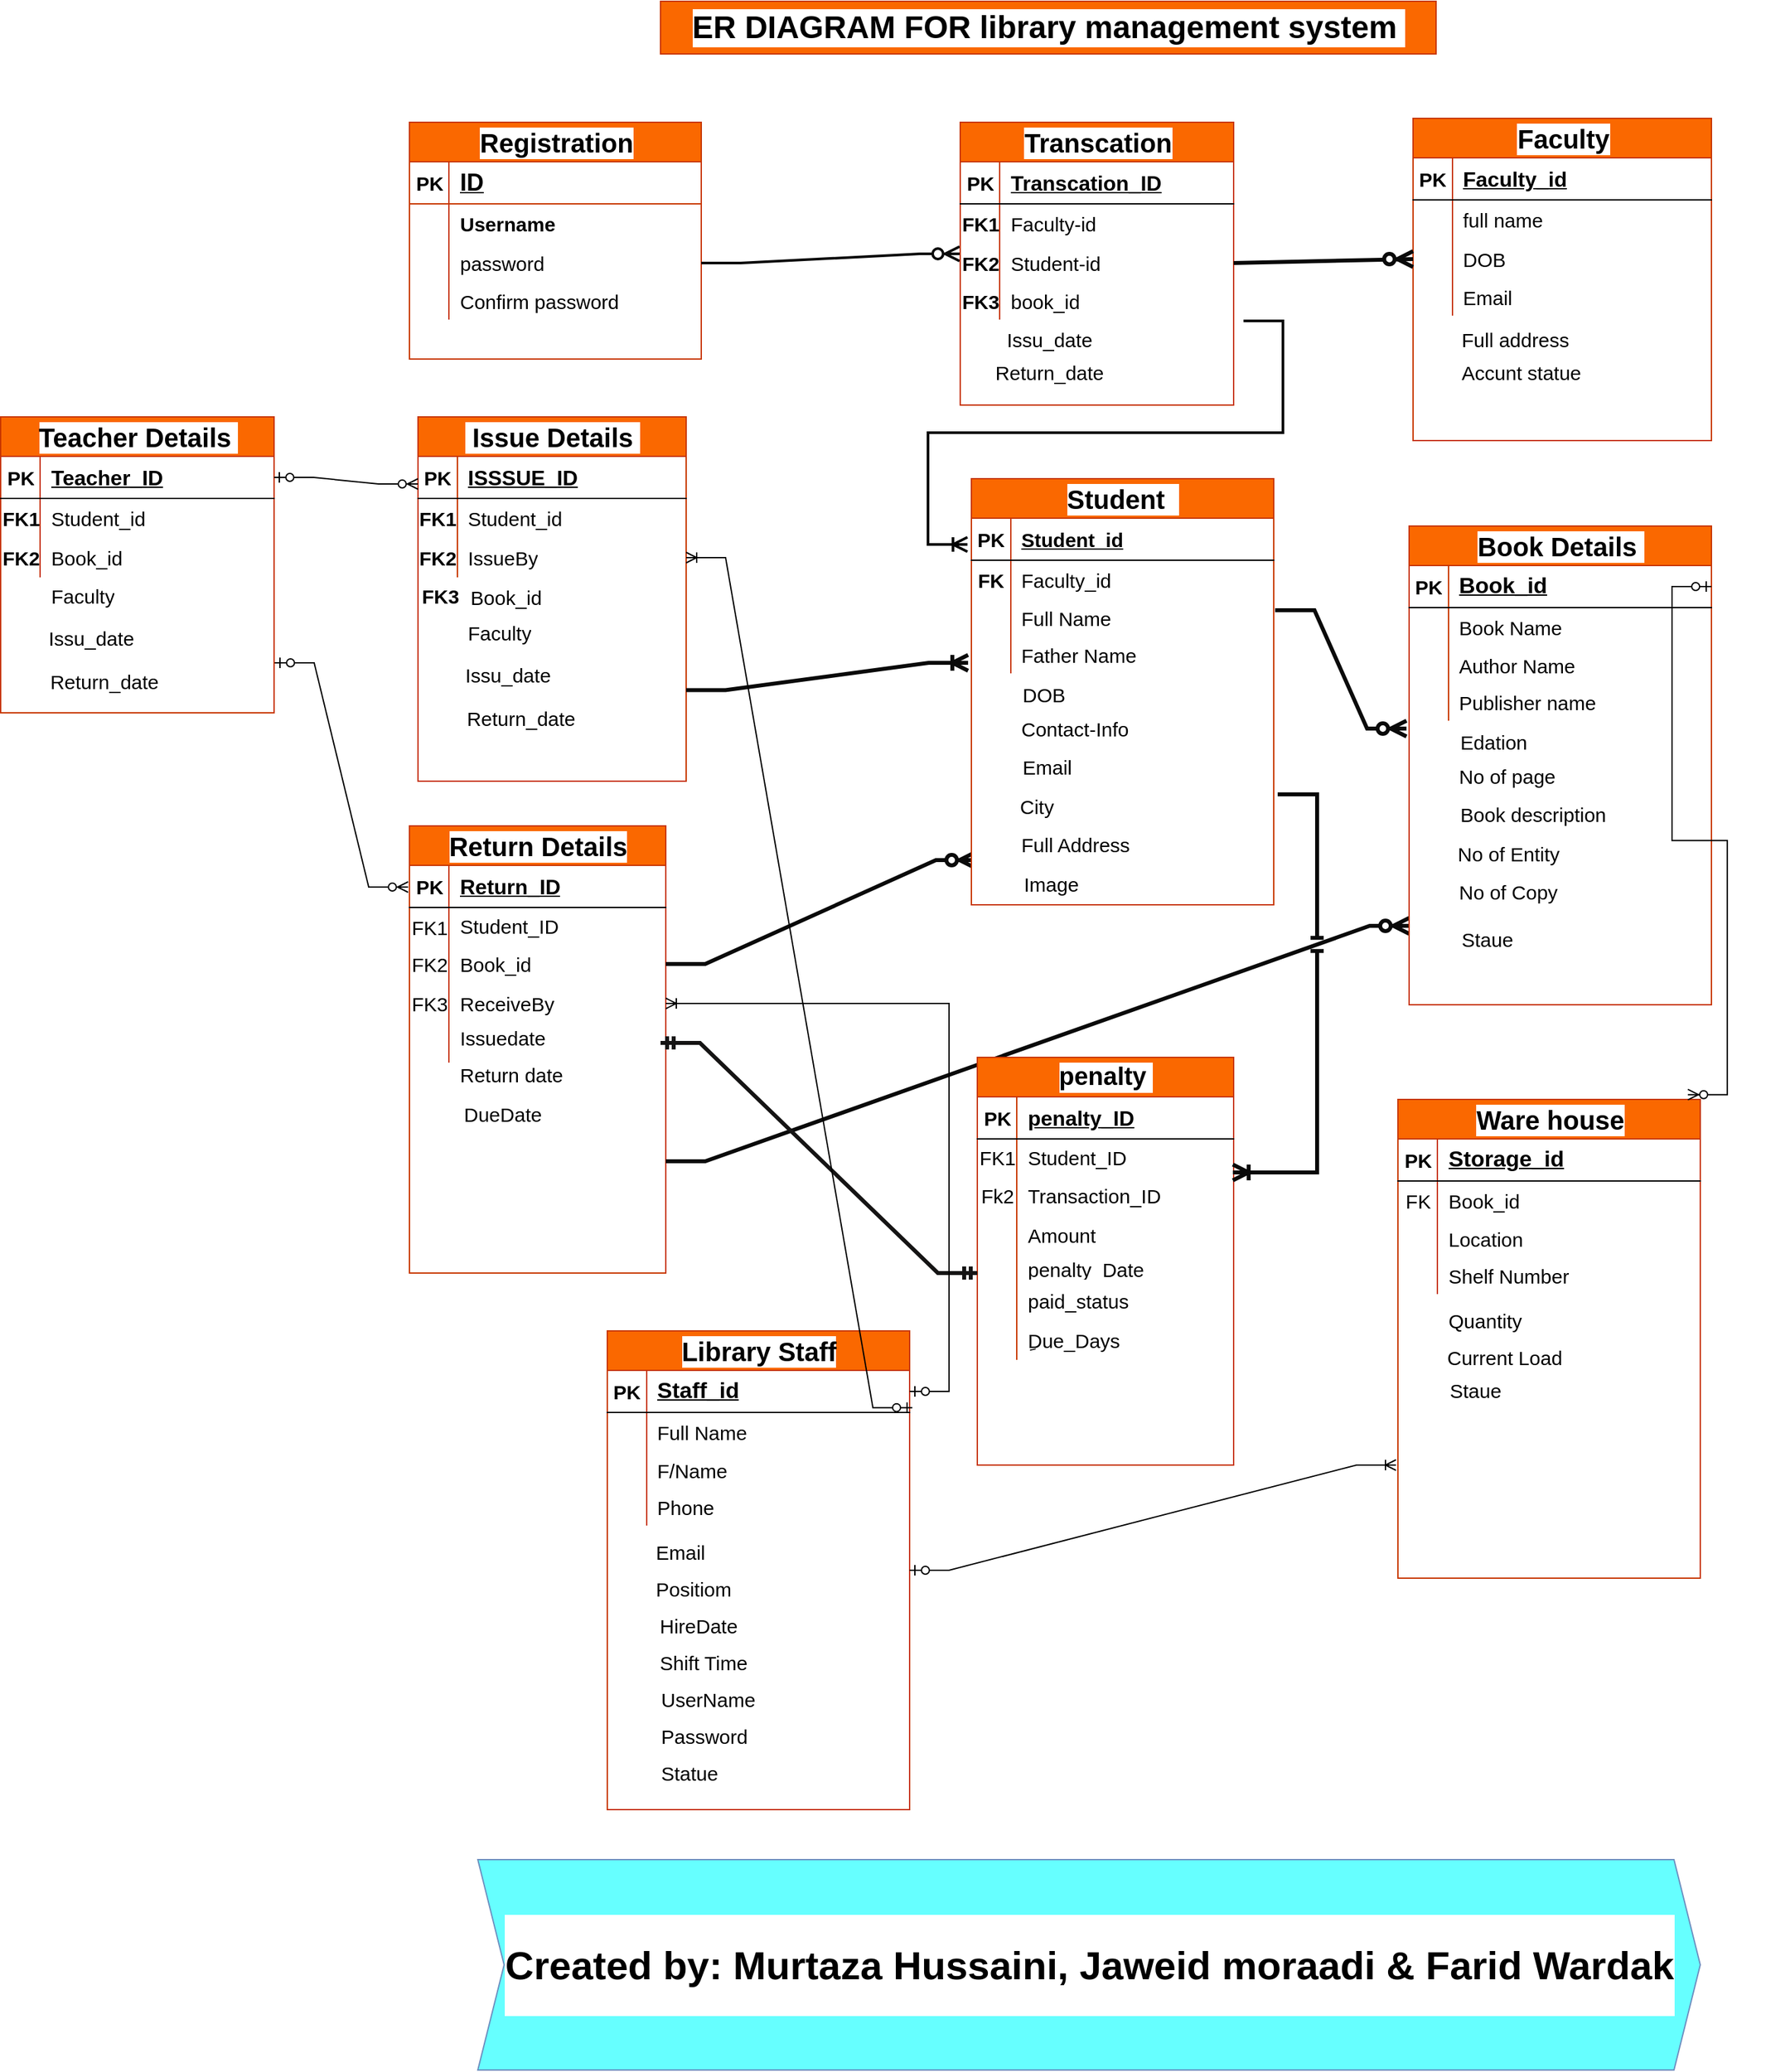 <mxfile version="27.0.6">
  <diagram name="Page-1" id="enIxqUN0M-IkAclhJr2Q">
    <mxGraphModel dx="2578" dy="964" grid="1" gridSize="10" guides="1" tooltips="1" connect="1" arrows="1" fold="1" page="1" pageScale="1" pageWidth="850" pageHeight="1100" math="0" shadow="0">
      <root>
        <mxCell id="0" />
        <mxCell id="1" parent="0" />
        <mxCell id="2v6IDgmXy5sViwPyaW7p-1" value="&lt;font style=&quot;font-size: 20px;&quot;&gt;Registration&lt;/font&gt;" style="shape=table;startSize=30;container=1;collapsible=1;childLayout=tableLayout;fixedRows=1;rowLines=0;fontStyle=1;align=center;resizeLast=1;html=1;labelBackgroundColor=#FFFFFF;swimlaneFillColor=default;fontSize=15;fillColor=#fa6800;fontColor=#000000;strokeColor=#C73500;" parent="1" vertex="1">
          <mxGeometry x="209.5" y="149" width="222" height="180" as="geometry" />
        </mxCell>
        <mxCell id="2v6IDgmXy5sViwPyaW7p-2" value="" style="shape=tableRow;horizontal=0;startSize=0;swimlaneHead=0;swimlaneBody=0;fillColor=none;collapsible=0;dropTarget=0;points=[[0,0.5],[1,0.5]];portConstraint=eastwest;top=0;left=0;right=0;bottom=1;labelBackgroundColor=#FFFFFF;strokeColor=inherit;fontSize=15;" parent="2v6IDgmXy5sViwPyaW7p-1" vertex="1">
          <mxGeometry y="30" width="222" height="32" as="geometry" />
        </mxCell>
        <mxCell id="2v6IDgmXy5sViwPyaW7p-3" value="PK" style="shape=partialRectangle;connectable=0;fillColor=none;top=0;left=0;bottom=0;right=0;fontStyle=1;overflow=hidden;whiteSpace=wrap;html=1;labelBackgroundColor=#FFFFFF;strokeColor=inherit;fontSize=15;" parent="2v6IDgmXy5sViwPyaW7p-2" vertex="1">
          <mxGeometry width="30" height="32" as="geometry">
            <mxRectangle width="30" height="32" as="alternateBounds" />
          </mxGeometry>
        </mxCell>
        <mxCell id="2v6IDgmXy5sViwPyaW7p-4" value="&lt;font style=&quot;font-size: 18px;&quot;&gt;ID&lt;/font&gt;" style="shape=partialRectangle;connectable=0;fillColor=none;top=0;left=0;bottom=0;right=0;align=left;spacingLeft=6;fontStyle=5;overflow=hidden;whiteSpace=wrap;html=1;labelBackgroundColor=#FFFFFF;strokeColor=inherit;fontSize=15;" parent="2v6IDgmXy5sViwPyaW7p-2" vertex="1">
          <mxGeometry x="30" width="192" height="32" as="geometry">
            <mxRectangle width="192" height="32" as="alternateBounds" />
          </mxGeometry>
        </mxCell>
        <mxCell id="2v6IDgmXy5sViwPyaW7p-5" value="" style="shape=tableRow;horizontal=0;startSize=0;swimlaneHead=0;swimlaneBody=0;fillColor=none;collapsible=0;dropTarget=0;points=[[0,0.5],[1,0.5]];portConstraint=eastwest;top=0;left=0;right=0;bottom=0;labelBackgroundColor=#FFFFFF;strokeColor=inherit;fontSize=15;" parent="2v6IDgmXy5sViwPyaW7p-1" vertex="1">
          <mxGeometry y="62" width="222" height="30" as="geometry" />
        </mxCell>
        <mxCell id="2v6IDgmXy5sViwPyaW7p-6" value="" style="shape=partialRectangle;connectable=0;fillColor=none;top=0;left=0;bottom=0;right=0;editable=1;overflow=hidden;whiteSpace=wrap;html=1;labelBackgroundColor=#FFFFFF;strokeColor=inherit;fontSize=15;" parent="2v6IDgmXy5sViwPyaW7p-5" vertex="1">
          <mxGeometry width="30" height="30" as="geometry">
            <mxRectangle width="30" height="30" as="alternateBounds" />
          </mxGeometry>
        </mxCell>
        <mxCell id="2v6IDgmXy5sViwPyaW7p-7" value="&lt;b&gt;Username&lt;/b&gt;" style="shape=partialRectangle;connectable=0;fillColor=none;top=0;left=0;bottom=0;right=0;align=left;spacingLeft=6;overflow=hidden;whiteSpace=wrap;html=1;labelBackgroundColor=#FFFFFF;strokeColor=inherit;fontSize=15;" parent="2v6IDgmXy5sViwPyaW7p-5" vertex="1">
          <mxGeometry x="30" width="192" height="30" as="geometry">
            <mxRectangle width="192" height="30" as="alternateBounds" />
          </mxGeometry>
        </mxCell>
        <mxCell id="2v6IDgmXy5sViwPyaW7p-8" value="" style="shape=tableRow;horizontal=0;startSize=0;swimlaneHead=0;swimlaneBody=0;fillColor=none;collapsible=0;dropTarget=0;points=[[0,0.5],[1,0.5]];portConstraint=eastwest;top=0;left=0;right=0;bottom=0;labelBackgroundColor=#FFFFFF;strokeColor=inherit;fontSize=15;" parent="2v6IDgmXy5sViwPyaW7p-1" vertex="1">
          <mxGeometry y="92" width="222" height="30" as="geometry" />
        </mxCell>
        <mxCell id="2v6IDgmXy5sViwPyaW7p-9" value="" style="shape=partialRectangle;connectable=0;fillColor=none;top=0;left=0;bottom=0;right=0;editable=1;overflow=hidden;whiteSpace=wrap;html=1;labelBackgroundColor=#FFFFFF;strokeColor=inherit;fontSize=15;" parent="2v6IDgmXy5sViwPyaW7p-8" vertex="1">
          <mxGeometry width="30" height="30" as="geometry">
            <mxRectangle width="30" height="30" as="alternateBounds" />
          </mxGeometry>
        </mxCell>
        <mxCell id="2v6IDgmXy5sViwPyaW7p-10" value="password" style="shape=partialRectangle;connectable=0;fillColor=none;top=0;left=0;bottom=0;right=0;align=left;spacingLeft=6;overflow=hidden;whiteSpace=wrap;html=1;labelBackgroundColor=#FFFFFF;strokeColor=inherit;fontSize=15;" parent="2v6IDgmXy5sViwPyaW7p-8" vertex="1">
          <mxGeometry x="30" width="192" height="30" as="geometry">
            <mxRectangle width="192" height="30" as="alternateBounds" />
          </mxGeometry>
        </mxCell>
        <mxCell id="2v6IDgmXy5sViwPyaW7p-11" value="" style="shape=tableRow;horizontal=0;startSize=0;swimlaneHead=0;swimlaneBody=0;fillColor=none;collapsible=0;dropTarget=0;points=[[0,0.5],[1,0.5]];portConstraint=eastwest;top=0;left=0;right=0;bottom=0;labelBackgroundColor=#FFFFFF;strokeColor=inherit;fontSize=15;" parent="2v6IDgmXy5sViwPyaW7p-1" vertex="1">
          <mxGeometry y="122" width="222" height="28" as="geometry" />
        </mxCell>
        <mxCell id="2v6IDgmXy5sViwPyaW7p-12" value="" style="shape=partialRectangle;connectable=0;fillColor=none;top=0;left=0;bottom=0;right=0;editable=1;overflow=hidden;whiteSpace=wrap;html=1;labelBackgroundColor=#FFFFFF;strokeColor=inherit;fontSize=15;" parent="2v6IDgmXy5sViwPyaW7p-11" vertex="1">
          <mxGeometry width="30" height="28" as="geometry">
            <mxRectangle width="30" height="28" as="alternateBounds" />
          </mxGeometry>
        </mxCell>
        <mxCell id="2v6IDgmXy5sViwPyaW7p-13" value="Confirm password" style="shape=partialRectangle;connectable=0;fillColor=none;top=0;left=0;bottom=0;right=0;align=left;spacingLeft=6;overflow=hidden;whiteSpace=wrap;html=1;labelBackgroundColor=#FFFFFF;strokeColor=inherit;fontSize=15;" parent="2v6IDgmXy5sViwPyaW7p-11" vertex="1">
          <mxGeometry x="30" width="192" height="28" as="geometry">
            <mxRectangle width="192" height="28" as="alternateBounds" />
          </mxGeometry>
        </mxCell>
        <mxCell id="2v6IDgmXy5sViwPyaW7p-14" value="" style="endArrow=none;html=1;rounded=0;fontFamily=Helvetica;fontSize=15;fontColor=default;horizontal=0;exitX=0.016;exitY=-0.075;exitDx=0;exitDy=0;exitPerimeter=0;entryX=0.994;entryY=0.89;entryDx=0;entryDy=0;entryPerimeter=0;labelBackgroundColor=#FFFFFF;strokeColor=none;" parent="2v6IDgmXy5sViwPyaW7p-1" target="2v6IDgmXy5sViwPyaW7p-5" edge="1">
          <mxGeometry width="50" height="50" relative="1" as="geometry">
            <mxPoint x="-0.12" y="89.75" as="sourcePoint" />
            <mxPoint x="187" y="90" as="targetPoint" />
          </mxGeometry>
        </mxCell>
        <mxCell id="2v6IDgmXy5sViwPyaW7p-20" value="" style="edgeStyle=entityRelationEdgeStyle;fontSize=20;html=1;endArrow=ERzeroToMany;startArrow=none;rounded=0;fontFamily=Verdana;fontColor=#1A1A1A;horizontal=0;labelBackgroundColor=light-dark(#171616, #121212);exitX=1;exitY=0.5;exitDx=0;exitDy=0;fillColor=#fa6800;strokeColor=light-dark(#0a0a0a, #ff9164);spacingTop=2;fontStyle=1;verticalAlign=middle;labelBorderColor=default;textShadow=0;entryX=1;entryY=0.5;entryDx=0;entryDy=0;startFill=0;endSize=8;startSize=8;targetPerimeterSpacing=2;sourcePerimeterSpacing=2;jumpStyle=line;strokeWidth=2;" parent="2v6IDgmXy5sViwPyaW7p-1" source="2v6IDgmXy5sViwPyaW7p-8" edge="1">
          <mxGeometry width="100" height="100" relative="1" as="geometry">
            <mxPoint x="230" y="111.5" as="sourcePoint" />
            <mxPoint x="418.5" y="100" as="targetPoint" />
            <Array as="points">
              <mxPoint x="320" y="11.5" />
              <mxPoint x="330" y="91.5" />
            </Array>
          </mxGeometry>
        </mxCell>
        <mxCell id="2v6IDgmXy5sViwPyaW7p-16" value="" style="endArrow=none;html=1;rounded=0;fontFamily=Helvetica;fontSize=15;fontColor=default;horizontal=0;labelBackgroundColor=#FFFFFF;strokeColor=none;" parent="1" edge="1">
          <mxGeometry width="50" height="50" relative="1" as="geometry">
            <mxPoint x="251.5" y="369" as="sourcePoint" />
            <mxPoint x="431.5" y="369" as="targetPoint" />
          </mxGeometry>
        </mxCell>
        <mxCell id="2v6IDgmXy5sViwPyaW7p-17" value="" style="endArrow=none;html=1;rounded=0;fontFamily=Helvetica;fontSize=15;fontColor=default;horizontal=0;labelBackgroundColor=#FFFFFF;strokeColor=none;" parent="1" edge="1">
          <mxGeometry width="50" height="50" relative="1" as="geometry">
            <mxPoint x="431.5" y="329" as="sourcePoint" />
            <mxPoint x="431.5" y="369" as="targetPoint" />
          </mxGeometry>
        </mxCell>
        <mxCell id="2v6IDgmXy5sViwPyaW7p-18" value="" style="endArrow=none;html=1;rounded=0;fontFamily=Helvetica;fontSize=15;fontColor=default;horizontal=0;labelBackgroundColor=#FFFFFF;strokeColor=none;" parent="1" edge="1">
          <mxGeometry width="50" height="50" relative="1" as="geometry">
            <mxPoint x="251.5" y="329" as="sourcePoint" />
            <mxPoint x="251.5" y="370" as="targetPoint" />
          </mxGeometry>
        </mxCell>
        <mxCell id="2v6IDgmXy5sViwPyaW7p-19" value="" style="endArrow=none;html=1;rounded=0;fontFamily=Helvetica;fontSize=15;fontColor=default;horizontal=0;labelBackgroundColor=#FFFFFF;strokeColor=none;" parent="1" edge="1">
          <mxGeometry width="50" height="50" relative="1" as="geometry">
            <mxPoint x="281.5" y="330" as="sourcePoint" />
            <mxPoint x="281.5" y="370" as="targetPoint" />
          </mxGeometry>
        </mxCell>
        <mxCell id="2v6IDgmXy5sViwPyaW7p-21" value="&lt;font style=&quot;font-size: 20px;&quot;&gt;Transcation&lt;/font&gt;" style="shape=table;startSize=30;container=1;collapsible=1;childLayout=tableLayout;fixedRows=1;rowLines=0;fontStyle=1;align=center;resizeLast=1;html=1;labelBackgroundColor=#FFFFFF;swimlaneFillColor=default;fontSize=15;fillColor=#fa6800;fontColor=#000000;strokeColor=#C73500;" parent="1" vertex="1">
          <mxGeometry x="628.5" y="149" width="208" height="215" as="geometry" />
        </mxCell>
        <mxCell id="2v6IDgmXy5sViwPyaW7p-22" value="" style="shape=tableRow;horizontal=0;startSize=0;swimlaneHead=0;swimlaneBody=0;fillColor=none;collapsible=0;dropTarget=0;points=[[0,0.5],[1,0.5]];portConstraint=eastwest;top=0;left=0;right=0;bottom=1;labelBackgroundColor=#FFFFFF;fontSize=15;" parent="2v6IDgmXy5sViwPyaW7p-21" vertex="1">
          <mxGeometry y="30" width="208" height="32" as="geometry" />
        </mxCell>
        <mxCell id="2v6IDgmXy5sViwPyaW7p-23" value="PK" style="shape=partialRectangle;connectable=0;fillColor=none;top=0;left=0;bottom=0;right=0;fontStyle=1;overflow=hidden;whiteSpace=wrap;html=1;labelBackgroundColor=#FFFFFF;fontSize=15;" parent="2v6IDgmXy5sViwPyaW7p-22" vertex="1">
          <mxGeometry width="30" height="32" as="geometry">
            <mxRectangle width="30" height="32" as="alternateBounds" />
          </mxGeometry>
        </mxCell>
        <mxCell id="2v6IDgmXy5sViwPyaW7p-24" value="&lt;font style=&quot;font-size: 16px;&quot;&gt;Transcation_ID&lt;/font&gt;" style="shape=partialRectangle;connectable=0;fillColor=none;top=0;left=0;bottom=0;right=0;align=left;spacingLeft=6;fontStyle=5;overflow=hidden;whiteSpace=wrap;html=1;labelBackgroundColor=#FFFFFF;fontSize=15;" parent="2v6IDgmXy5sViwPyaW7p-22" vertex="1">
          <mxGeometry x="30" width="178" height="32" as="geometry">
            <mxRectangle width="178" height="32" as="alternateBounds" />
          </mxGeometry>
        </mxCell>
        <mxCell id="2v6IDgmXy5sViwPyaW7p-25" value="" style="shape=tableRow;horizontal=0;startSize=0;swimlaneHead=0;swimlaneBody=0;fillColor=none;collapsible=0;dropTarget=0;points=[[0,0.5],[1,0.5]];portConstraint=eastwest;top=0;left=0;right=0;bottom=0;labelBackgroundColor=#FFFFFF;fontSize=15;" parent="2v6IDgmXy5sViwPyaW7p-21" vertex="1">
          <mxGeometry y="62" width="208" height="30" as="geometry" />
        </mxCell>
        <mxCell id="2v6IDgmXy5sViwPyaW7p-26" value="&lt;b&gt;FK1&lt;/b&gt;" style="shape=partialRectangle;connectable=0;fillColor=none;top=0;left=0;bottom=0;right=0;editable=1;overflow=hidden;whiteSpace=wrap;html=1;labelBackgroundColor=#FFFFFF;fontSize=15;" parent="2v6IDgmXy5sViwPyaW7p-25" vertex="1">
          <mxGeometry width="30" height="30" as="geometry">
            <mxRectangle width="30" height="30" as="alternateBounds" />
          </mxGeometry>
        </mxCell>
        <mxCell id="2v6IDgmXy5sViwPyaW7p-27" value="Faculty-id" style="shape=partialRectangle;connectable=0;fillColor=none;top=0;left=0;bottom=0;right=0;align=left;spacingLeft=6;overflow=hidden;whiteSpace=wrap;html=1;labelBackgroundColor=#FFFFFF;fontSize=15;" parent="2v6IDgmXy5sViwPyaW7p-25" vertex="1">
          <mxGeometry x="30" width="178" height="30" as="geometry">
            <mxRectangle width="178" height="30" as="alternateBounds" />
          </mxGeometry>
        </mxCell>
        <mxCell id="2v6IDgmXy5sViwPyaW7p-28" value="" style="shape=tableRow;horizontal=0;startSize=0;swimlaneHead=0;swimlaneBody=0;fillColor=none;collapsible=0;dropTarget=0;points=[[0,0.5],[1,0.5]];portConstraint=eastwest;top=0;left=0;right=0;bottom=0;labelBackgroundColor=#FFFFFF;fontSize=15;" parent="2v6IDgmXy5sViwPyaW7p-21" vertex="1">
          <mxGeometry y="92" width="208" height="30" as="geometry" />
        </mxCell>
        <mxCell id="2v6IDgmXy5sViwPyaW7p-29" value="&lt;b&gt;FK2&lt;/b&gt;" style="shape=partialRectangle;connectable=0;fillColor=none;top=0;left=0;bottom=0;right=0;editable=1;overflow=hidden;whiteSpace=wrap;html=1;labelBackgroundColor=#FFFFFF;fontSize=15;" parent="2v6IDgmXy5sViwPyaW7p-28" vertex="1">
          <mxGeometry width="30" height="30" as="geometry">
            <mxRectangle width="30" height="30" as="alternateBounds" />
          </mxGeometry>
        </mxCell>
        <mxCell id="2v6IDgmXy5sViwPyaW7p-30" value="Student-id" style="shape=partialRectangle;connectable=0;fillColor=none;top=0;left=0;bottom=0;right=0;align=left;spacingLeft=6;overflow=hidden;whiteSpace=wrap;html=1;labelBackgroundColor=#FFFFFF;fontSize=15;" parent="2v6IDgmXy5sViwPyaW7p-28" vertex="1">
          <mxGeometry x="30" width="178" height="30" as="geometry">
            <mxRectangle width="178" height="30" as="alternateBounds" />
          </mxGeometry>
        </mxCell>
        <mxCell id="2v6IDgmXy5sViwPyaW7p-31" value="" style="shape=tableRow;horizontal=0;startSize=0;swimlaneHead=0;swimlaneBody=0;fillColor=none;collapsible=0;dropTarget=0;points=[[0,0.5],[1,0.5]];portConstraint=eastwest;top=0;left=0;right=0;bottom=0;labelBackgroundColor=#FFFFFF;fontSize=15;" parent="2v6IDgmXy5sViwPyaW7p-21" vertex="1">
          <mxGeometry y="122" width="208" height="28" as="geometry" />
        </mxCell>
        <mxCell id="2v6IDgmXy5sViwPyaW7p-32" value="&lt;b&gt;FK3&lt;/b&gt;" style="shape=partialRectangle;connectable=0;fillColor=none;top=0;left=0;bottom=0;right=0;editable=1;overflow=hidden;whiteSpace=wrap;html=1;labelBackgroundColor=#FFFFFF;fontSize=15;" parent="2v6IDgmXy5sViwPyaW7p-31" vertex="1">
          <mxGeometry width="30" height="28" as="geometry">
            <mxRectangle width="30" height="28" as="alternateBounds" />
          </mxGeometry>
        </mxCell>
        <mxCell id="2v6IDgmXy5sViwPyaW7p-33" value="book_id" style="shape=partialRectangle;connectable=0;fillColor=none;top=0;left=0;bottom=0;right=0;align=left;spacingLeft=6;overflow=hidden;whiteSpace=wrap;html=1;labelBackgroundColor=#FFFFFF;fontSize=15;" parent="2v6IDgmXy5sViwPyaW7p-31" vertex="1">
          <mxGeometry x="30" width="178" height="28" as="geometry">
            <mxRectangle width="178" height="28" as="alternateBounds" />
          </mxGeometry>
        </mxCell>
        <mxCell id="2v6IDgmXy5sViwPyaW7p-34" value="Issu_date" style="text;html=1;align=center;verticalAlign=middle;resizable=0;points=[];autosize=1;strokeColor=none;fillColor=none;fontFamily=Helvetica;fontSize=15;fontColor=default;horizontal=0;rotation=90;labelBackgroundColor=#FFFFFF;" parent="1" vertex="1">
          <mxGeometry x="675.5" y="274" width="40" height="80" as="geometry" />
        </mxCell>
        <mxCell id="2v6IDgmXy5sViwPyaW7p-35" value="Return_date" style="text;html=1;align=center;verticalAlign=middle;resizable=0;points=[];autosize=1;strokeColor=none;fillColor=none;fontFamily=Helvetica;fontSize=15;fontColor=default;horizontal=0;rotation=90;labelBackgroundColor=#FFFFFF;" parent="1" vertex="1">
          <mxGeometry x="675.5" y="289" width="40" height="100" as="geometry" />
        </mxCell>
        <mxCell id="2v6IDgmXy5sViwPyaW7p-37" value="&lt;font style=&quot;font-size: 20px;&quot;&gt;Faculty&lt;/font&gt;" style="shape=table;startSize=30;container=1;collapsible=1;childLayout=tableLayout;fixedRows=1;rowLines=0;fontStyle=1;align=center;resizeLast=1;html=1;labelBackgroundColor=#FFFFFF;swimlaneFillColor=default;strokeColor=#C73500;fontSize=15;fillColor=#fa6800;fontColor=#000000;" parent="1" vertex="1">
          <mxGeometry x="973" y="146" width="227" height="245" as="geometry" />
        </mxCell>
        <mxCell id="2v6IDgmXy5sViwPyaW7p-38" value="" style="shape=tableRow;horizontal=0;startSize=0;swimlaneHead=0;swimlaneBody=0;fillColor=none;collapsible=0;dropTarget=0;points=[[0,0.5],[1,0.5]];portConstraint=eastwest;top=0;left=0;right=0;bottom=1;labelBackgroundColor=#FFFFFF;swimlaneFillColor=default;strokeColor=default;fontSize=15;" parent="2v6IDgmXy5sViwPyaW7p-37" vertex="1">
          <mxGeometry y="30" width="227" height="32" as="geometry" />
        </mxCell>
        <mxCell id="2v6IDgmXy5sViwPyaW7p-39" value="PK" style="shape=partialRectangle;connectable=0;fillColor=none;top=0;left=0;bottom=0;right=0;fontStyle=1;overflow=hidden;whiteSpace=wrap;html=1;labelBackgroundColor=#FFFFFF;swimlaneFillColor=default;strokeColor=default;fontSize=15;" parent="2v6IDgmXy5sViwPyaW7p-38" vertex="1">
          <mxGeometry width="30" height="32" as="geometry">
            <mxRectangle width="30" height="32" as="alternateBounds" />
          </mxGeometry>
        </mxCell>
        <mxCell id="2v6IDgmXy5sViwPyaW7p-40" value="&lt;font style=&quot;font-size: 16px;&quot;&gt;Faculty_id&lt;/font&gt;" style="shape=partialRectangle;connectable=0;fillColor=none;top=0;left=0;bottom=0;right=0;align=left;spacingLeft=6;fontStyle=5;overflow=hidden;whiteSpace=wrap;html=1;labelBackgroundColor=#FFFFFF;swimlaneFillColor=default;strokeColor=default;fontSize=15;" parent="2v6IDgmXy5sViwPyaW7p-38" vertex="1">
          <mxGeometry x="30" width="197" height="32" as="geometry">
            <mxRectangle width="197" height="32" as="alternateBounds" />
          </mxGeometry>
        </mxCell>
        <mxCell id="2v6IDgmXy5sViwPyaW7p-41" value="" style="shape=tableRow;horizontal=0;startSize=0;swimlaneHead=0;swimlaneBody=0;fillColor=none;collapsible=0;dropTarget=0;points=[[0,0.5],[1,0.5]];portConstraint=eastwest;top=0;left=0;right=0;bottom=0;labelBackgroundColor=#FFFFFF;swimlaneFillColor=default;strokeColor=default;fontSize=15;" parent="2v6IDgmXy5sViwPyaW7p-37" vertex="1">
          <mxGeometry y="62" width="227" height="30" as="geometry" />
        </mxCell>
        <mxCell id="2v6IDgmXy5sViwPyaW7p-42" value="" style="shape=partialRectangle;connectable=0;fillColor=none;top=0;left=0;bottom=0;right=0;editable=1;overflow=hidden;whiteSpace=wrap;html=1;labelBackgroundColor=#FFFFFF;swimlaneFillColor=default;strokeColor=default;fontSize=15;" parent="2v6IDgmXy5sViwPyaW7p-41" vertex="1">
          <mxGeometry width="30" height="30" as="geometry">
            <mxRectangle width="30" height="30" as="alternateBounds" />
          </mxGeometry>
        </mxCell>
        <mxCell id="2v6IDgmXy5sViwPyaW7p-43" value="full name" style="shape=partialRectangle;connectable=0;fillColor=none;top=0;left=0;bottom=0;right=0;align=left;spacingLeft=6;overflow=hidden;whiteSpace=wrap;html=1;labelBackgroundColor=#FFFFFF;swimlaneFillColor=default;strokeColor=default;fontSize=15;" parent="2v6IDgmXy5sViwPyaW7p-41" vertex="1">
          <mxGeometry x="30" width="197" height="30" as="geometry">
            <mxRectangle width="197" height="30" as="alternateBounds" />
          </mxGeometry>
        </mxCell>
        <mxCell id="2v6IDgmXy5sViwPyaW7p-44" value="" style="shape=tableRow;horizontal=0;startSize=0;swimlaneHead=0;swimlaneBody=0;fillColor=none;collapsible=0;dropTarget=0;points=[[0,0.5],[1,0.5]];portConstraint=eastwest;top=0;left=0;right=0;bottom=0;labelBackgroundColor=#FFFFFF;swimlaneFillColor=default;strokeColor=default;fontSize=15;" parent="2v6IDgmXy5sViwPyaW7p-37" vertex="1">
          <mxGeometry y="92" width="227" height="30" as="geometry" />
        </mxCell>
        <mxCell id="2v6IDgmXy5sViwPyaW7p-45" value="" style="shape=partialRectangle;connectable=0;fillColor=none;top=0;left=0;bottom=0;right=0;editable=1;overflow=hidden;whiteSpace=wrap;html=1;labelBackgroundColor=#FFFFFF;swimlaneFillColor=default;strokeColor=default;fontSize=15;" parent="2v6IDgmXy5sViwPyaW7p-44" vertex="1">
          <mxGeometry width="30" height="30" as="geometry">
            <mxRectangle width="30" height="30" as="alternateBounds" />
          </mxGeometry>
        </mxCell>
        <mxCell id="2v6IDgmXy5sViwPyaW7p-46" value="DOB" style="shape=partialRectangle;connectable=0;fillColor=none;top=0;left=0;bottom=0;right=0;align=left;spacingLeft=6;overflow=hidden;whiteSpace=wrap;html=1;labelBackgroundColor=#FFFFFF;swimlaneFillColor=default;strokeColor=default;fontSize=15;" parent="2v6IDgmXy5sViwPyaW7p-44" vertex="1">
          <mxGeometry x="30" width="197" height="30" as="geometry">
            <mxRectangle width="197" height="30" as="alternateBounds" />
          </mxGeometry>
        </mxCell>
        <mxCell id="2v6IDgmXy5sViwPyaW7p-47" value="" style="shape=tableRow;horizontal=0;startSize=0;swimlaneHead=0;swimlaneBody=0;fillColor=none;collapsible=0;dropTarget=0;points=[[0,0.5],[1,0.5]];portConstraint=eastwest;top=0;left=0;right=0;bottom=0;labelBackgroundColor=#FFFFFF;swimlaneFillColor=default;strokeColor=default;fontSize=15;" parent="2v6IDgmXy5sViwPyaW7p-37" vertex="1">
          <mxGeometry y="122" width="227" height="28" as="geometry" />
        </mxCell>
        <mxCell id="2v6IDgmXy5sViwPyaW7p-48" value="" style="shape=partialRectangle;connectable=0;fillColor=none;top=0;left=0;bottom=0;right=0;editable=1;overflow=hidden;whiteSpace=wrap;html=1;labelBackgroundColor=#FFFFFF;swimlaneFillColor=default;strokeColor=default;fontSize=15;" parent="2v6IDgmXy5sViwPyaW7p-47" vertex="1">
          <mxGeometry width="30" height="28" as="geometry">
            <mxRectangle width="30" height="28" as="alternateBounds" />
          </mxGeometry>
        </mxCell>
        <mxCell id="2v6IDgmXy5sViwPyaW7p-49" value="Email" style="shape=partialRectangle;connectable=0;fillColor=none;top=0;left=0;bottom=0;right=0;align=left;spacingLeft=6;overflow=hidden;whiteSpace=wrap;html=1;labelBackgroundColor=#FFFFFF;swimlaneFillColor=default;strokeColor=default;fontSize=15;" parent="2v6IDgmXy5sViwPyaW7p-47" vertex="1">
          <mxGeometry x="30" width="197" height="28" as="geometry">
            <mxRectangle width="197" height="28" as="alternateBounds" />
          </mxGeometry>
        </mxCell>
        <mxCell id="2v6IDgmXy5sViwPyaW7p-50" value="Full address" style="shape=partialRectangle;connectable=0;fillColor=none;top=0;left=0;bottom=0;right=0;align=left;spacingLeft=6;overflow=hidden;whiteSpace=wrap;html=1;labelBackgroundColor=#FFFFFF;swimlaneFillColor=default;strokeColor=default;fontSize=15;" parent="1" vertex="1">
          <mxGeometry x="1001.5" y="300" width="150" height="28" as="geometry">
            <mxRectangle width="150" height="28" as="alternateBounds" />
          </mxGeometry>
        </mxCell>
        <mxCell id="2v6IDgmXy5sViwPyaW7p-64" value="Accunt statue" style="shape=partialRectangle;connectable=0;fillColor=none;top=0;left=0;bottom=0;right=0;align=left;spacingLeft=6;overflow=hidden;whiteSpace=wrap;html=1;labelBackgroundColor=#FFFFFF;swimlaneFillColor=default;strokeColor=default;fontSize=15;" parent="1" vertex="1">
          <mxGeometry x="1001.5" y="325" width="150" height="28" as="geometry">
            <mxRectangle width="150" height="28" as="alternateBounds" />
          </mxGeometry>
        </mxCell>
        <mxCell id="2v6IDgmXy5sViwPyaW7p-66" value="&lt;b&gt;&lt;font style=&quot;font-size: 24px;&quot;&gt;ER DIAGRAM FOR library management system&amp;nbsp;&lt;/font&gt;&lt;/b&gt;" style="rounded=0;whiteSpace=wrap;html=1;labelBackgroundColor=#FFFFFF;fontSize=15;fillColor=#fa6800;strokeColor=#C73500;fontColor=#000000;" parent="1" vertex="1">
          <mxGeometry x="400.5" y="57" width="590" height="40" as="geometry" />
        </mxCell>
        <mxCell id="2v6IDgmXy5sViwPyaW7p-72" value="&lt;font style=&quot;font-size: 20px;&quot;&gt;Return Details&lt;/font&gt;" style="shape=table;startSize=30;container=1;collapsible=1;childLayout=tableLayout;fixedRows=1;rowLines=0;fontStyle=1;align=center;resizeLast=1;html=1;labelBackgroundColor=#FFFFFF;swimlaneFillColor=default;fontSize=15;fillColor=#fa6800;fontColor=#000000;strokeColor=#C73500;" parent="1" vertex="1">
          <mxGeometry x="209.5" y="684" width="195" height="340.0" as="geometry" />
        </mxCell>
        <mxCell id="2v6IDgmXy5sViwPyaW7p-73" value="" style="shape=tableRow;horizontal=0;startSize=0;swimlaneHead=0;swimlaneBody=0;fillColor=none;collapsible=0;dropTarget=0;points=[[0,0.5],[1,0.5]];portConstraint=eastwest;top=0;left=0;right=0;bottom=1;labelBackgroundColor=#FFFFFF;swimlaneFillColor=default;fontSize=15;" parent="2v6IDgmXy5sViwPyaW7p-72" vertex="1">
          <mxGeometry y="30" width="195" height="32" as="geometry" />
        </mxCell>
        <mxCell id="2v6IDgmXy5sViwPyaW7p-74" value="PK" style="shape=partialRectangle;connectable=0;fillColor=none;top=0;left=0;bottom=0;right=0;fontStyle=1;overflow=hidden;whiteSpace=wrap;html=1;labelBackgroundColor=#FFFFFF;swimlaneFillColor=default;fontSize=15;" parent="2v6IDgmXy5sViwPyaW7p-73" vertex="1">
          <mxGeometry width="30.0" height="32" as="geometry">
            <mxRectangle width="30.0" height="32" as="alternateBounds" />
          </mxGeometry>
        </mxCell>
        <mxCell id="2v6IDgmXy5sViwPyaW7p-75" value="&lt;font style=&quot;font-size: 16px;&quot;&gt;Return_ID&lt;/font&gt;" style="shape=partialRectangle;connectable=0;fillColor=none;top=0;left=0;bottom=0;right=0;align=left;spacingLeft=6;fontStyle=5;overflow=hidden;whiteSpace=wrap;html=1;labelBackgroundColor=#FFFFFF;swimlaneFillColor=default;fontSize=15;" parent="2v6IDgmXy5sViwPyaW7p-73" vertex="1">
          <mxGeometry x="30.0" width="165.0" height="32" as="geometry">
            <mxRectangle width="165.0" height="32" as="alternateBounds" />
          </mxGeometry>
        </mxCell>
        <mxCell id="2v6IDgmXy5sViwPyaW7p-76" value="" style="shape=tableRow;horizontal=0;startSize=0;swimlaneHead=0;swimlaneBody=0;fillColor=none;collapsible=0;dropTarget=0;points=[[0,0.5],[1,0.5]];portConstraint=eastwest;top=0;left=0;right=0;bottom=0;labelBackgroundColor=#FFFFFF;swimlaneFillColor=default;fontSize=15;" parent="2v6IDgmXy5sViwPyaW7p-72" vertex="1">
          <mxGeometry y="62" width="195" height="28" as="geometry" />
        </mxCell>
        <mxCell id="2v6IDgmXy5sViwPyaW7p-77" value="" style="shape=partialRectangle;connectable=0;fillColor=none;top=0;left=0;bottom=0;right=0;editable=1;overflow=hidden;whiteSpace=wrap;html=1;labelBackgroundColor=#FFFFFF;swimlaneFillColor=default;fontSize=15;" parent="2v6IDgmXy5sViwPyaW7p-76" vertex="1">
          <mxGeometry width="30.0" height="28" as="geometry">
            <mxRectangle width="30.0" height="28" as="alternateBounds" />
          </mxGeometry>
        </mxCell>
        <mxCell id="2v6IDgmXy5sViwPyaW7p-78" value="Student_ID" style="shape=partialRectangle;connectable=0;fillColor=none;top=0;left=0;bottom=0;right=0;align=left;spacingLeft=6;overflow=hidden;whiteSpace=wrap;html=1;labelBackgroundColor=#FFFFFF;swimlaneFillColor=default;fontSize=15;" parent="2v6IDgmXy5sViwPyaW7p-76" vertex="1">
          <mxGeometry x="30.0" width="165.0" height="28" as="geometry">
            <mxRectangle width="165.0" height="28" as="alternateBounds" />
          </mxGeometry>
        </mxCell>
        <mxCell id="2v6IDgmXy5sViwPyaW7p-79" value="" style="shape=tableRow;horizontal=0;startSize=0;swimlaneHead=0;swimlaneBody=0;fillColor=none;collapsible=0;dropTarget=0;points=[[0,0.5],[1,0.5]];portConstraint=eastwest;top=0;left=0;right=0;bottom=0;labelBackgroundColor=#FFFFFF;swimlaneFillColor=default;fontSize=15;" parent="2v6IDgmXy5sViwPyaW7p-72" vertex="1">
          <mxGeometry y="90" width="195" height="30" as="geometry" />
        </mxCell>
        <mxCell id="2v6IDgmXy5sViwPyaW7p-80" value="FK2" style="shape=partialRectangle;connectable=0;fillColor=none;top=0;left=0;bottom=0;right=0;editable=1;overflow=hidden;whiteSpace=wrap;html=1;labelBackgroundColor=#FFFFFF;swimlaneFillColor=default;fontSize=15;" parent="2v6IDgmXy5sViwPyaW7p-79" vertex="1">
          <mxGeometry width="30.0" height="30" as="geometry">
            <mxRectangle width="30.0" height="30" as="alternateBounds" />
          </mxGeometry>
        </mxCell>
        <mxCell id="2v6IDgmXy5sViwPyaW7p-81" value="Book_id" style="shape=partialRectangle;connectable=0;fillColor=none;top=0;left=0;bottom=0;right=0;align=left;spacingLeft=6;overflow=hidden;whiteSpace=wrap;html=1;labelBackgroundColor=#FFFFFF;swimlaneFillColor=default;fontSize=15;" parent="2v6IDgmXy5sViwPyaW7p-79" vertex="1">
          <mxGeometry x="30.0" width="165.0" height="30" as="geometry">
            <mxRectangle width="165.0" height="30" as="alternateBounds" />
          </mxGeometry>
        </mxCell>
        <mxCell id="IeuYb4kEeLTIt7IUw8Ho-43" value="" style="shape=tableRow;horizontal=0;startSize=0;swimlaneHead=0;swimlaneBody=0;fillColor=none;collapsible=0;dropTarget=0;points=[[0,0.5],[1,0.5]];portConstraint=eastwest;top=0;left=0;right=0;bottom=0;labelBackgroundColor=#FFFFFF;swimlaneFillColor=default;fontSize=15;" parent="2v6IDgmXy5sViwPyaW7p-72" vertex="1">
          <mxGeometry y="120" width="195" height="30" as="geometry" />
        </mxCell>
        <mxCell id="IeuYb4kEeLTIt7IUw8Ho-44" value="FK3" style="shape=partialRectangle;connectable=0;fillColor=none;top=0;left=0;bottom=0;right=0;editable=1;overflow=hidden;whiteSpace=wrap;html=1;labelBackgroundColor=#FFFFFF;swimlaneFillColor=default;fontSize=15;" parent="IeuYb4kEeLTIt7IUw8Ho-43" vertex="1">
          <mxGeometry width="30.0" height="30" as="geometry">
            <mxRectangle width="30.0" height="30" as="alternateBounds" />
          </mxGeometry>
        </mxCell>
        <mxCell id="IeuYb4kEeLTIt7IUw8Ho-45" value="&lt;div&gt;ReceiveBy&lt;/div&gt;" style="shape=partialRectangle;connectable=0;fillColor=none;top=0;left=0;bottom=0;right=0;align=left;spacingLeft=6;overflow=hidden;whiteSpace=wrap;html=1;labelBackgroundColor=#FFFFFF;swimlaneFillColor=default;fontSize=15;" parent="IeuYb4kEeLTIt7IUw8Ho-43" vertex="1">
          <mxGeometry x="30.0" width="165.0" height="30" as="geometry">
            <mxRectangle width="165.0" height="30" as="alternateBounds" />
          </mxGeometry>
        </mxCell>
        <mxCell id="2v6IDgmXy5sViwPyaW7p-82" value="" style="shape=tableRow;horizontal=0;startSize=0;swimlaneHead=0;swimlaneBody=0;fillColor=none;collapsible=0;dropTarget=0;points=[[0,0.5],[1,0.5]];portConstraint=eastwest;top=0;left=0;right=0;bottom=0;labelBackgroundColor=#FFFFFF;swimlaneFillColor=default;fontSize=15;" parent="2v6IDgmXy5sViwPyaW7p-72" vertex="1">
          <mxGeometry y="150" width="195" height="30" as="geometry" />
        </mxCell>
        <mxCell id="2v6IDgmXy5sViwPyaW7p-83" value="" style="shape=partialRectangle;connectable=0;fillColor=none;top=0;left=0;bottom=0;right=0;editable=1;overflow=hidden;whiteSpace=wrap;html=1;labelBackgroundColor=#FFFFFF;swimlaneFillColor=default;fontSize=15;" parent="2v6IDgmXy5sViwPyaW7p-82" vertex="1">
          <mxGeometry width="30.0" height="30" as="geometry">
            <mxRectangle width="30.0" height="30" as="alternateBounds" />
          </mxGeometry>
        </mxCell>
        <mxCell id="2v6IDgmXy5sViwPyaW7p-84" value="Issuedate&lt;div&gt;&lt;br&gt;&lt;/div&gt;" style="shape=partialRectangle;connectable=0;fillColor=none;top=0;left=0;bottom=0;right=0;align=left;spacingLeft=6;overflow=hidden;whiteSpace=wrap;html=1;labelBackgroundColor=#FFFFFF;swimlaneFillColor=default;fontSize=15;" parent="2v6IDgmXy5sViwPyaW7p-82" vertex="1">
          <mxGeometry x="30.0" width="165.0" height="30" as="geometry">
            <mxRectangle width="165.0" height="30" as="alternateBounds" />
          </mxGeometry>
        </mxCell>
        <mxCell id="2v6IDgmXy5sViwPyaW7p-130" value="" style="edgeStyle=entityRelationEdgeStyle;fontSize=20;html=1;endArrow=ERzeroToMany;startArrow=none;rounded=0;exitX=1;exitY=0.5;exitDx=0;exitDy=0;fontStyle=1;labelBackgroundColor=light-dark(#171616, #121212);verticalAlign=middle;fontFamily=Verdana;labelBorderColor=default;textShadow=0;startFill=0;endSize=8;startSize=8;targetPerimeterSpacing=2;sourcePerimeterSpacing=2;strokeColor=light-dark(#0a0a0a, #ff9164);jumpStyle=line;strokeWidth=3;" parent="2v6IDgmXy5sViwPyaW7p-72" source="2v6IDgmXy5sViwPyaW7p-79" edge="1">
          <mxGeometry width="100" height="100" relative="1" as="geometry">
            <mxPoint x="302" y="140" as="sourcePoint" />
            <mxPoint x="430.5" y="26" as="targetPoint" />
            <Array as="points">
              <mxPoint x="207.5" y="100" />
            </Array>
          </mxGeometry>
        </mxCell>
        <mxCell id="2v6IDgmXy5sViwPyaW7p-85" value="" style="shape=tableRow;horizontal=0;startSize=0;swimlaneHead=0;swimlaneBody=0;fillColor=none;collapsible=0;dropTarget=0;points=[[0,0.5],[1,0.5]];portConstraint=eastwest;top=0;left=0;right=0;bottom=0;labelBackgroundColor=#FFFFFF;swimlaneFillColor=default;fontSize=15;" parent="1" vertex="1">
          <mxGeometry x="230" y="760" width="180" height="20" as="geometry" />
        </mxCell>
        <mxCell id="2v6IDgmXy5sViwPyaW7p-97" value="" style="edgeStyle=entityRelationEdgeStyle;fontSize=20;html=1;endArrow=ERzeroToMany;startArrow=none;rounded=0;labelBackgroundColor=light-dark(#171616, #121212);fontStyle=1;verticalAlign=middle;fontFamily=Verdana;labelBorderColor=default;textShadow=0;startFill=0;endSize=8;startSize=8;targetPerimeterSpacing=2;sourcePerimeterSpacing=2;strokeColor=light-dark(#0a0a0a, #ff9164);jumpStyle=line;strokeWidth=3;" parent="1" edge="1">
          <mxGeometry width="100" height="100" relative="1" as="geometry">
            <mxPoint x="868" y="520" as="sourcePoint" />
            <mxPoint x="968" y="610" as="targetPoint" />
            <Array as="points">
              <mxPoint x="553.33" y="731.1" />
            </Array>
          </mxGeometry>
        </mxCell>
        <mxCell id="2v6IDgmXy5sViwPyaW7p-110" value="&lt;font style=&quot;font-size: 20px;&quot;&gt;&amp;nbsp;Issue Details&amp;nbsp;&lt;/font&gt;" style="shape=table;startSize=30;container=1;collapsible=1;childLayout=tableLayout;fixedRows=1;rowLines=0;fontStyle=1;align=center;resizeLast=1;html=1;labelBackgroundColor=#FFFFFF;swimlaneFillColor=default;fontSize=15;fillColor=#fa6800;fontColor=#000000;strokeColor=#C73500;" parent="1" vertex="1">
          <mxGeometry x="216" y="373" width="204" height="277" as="geometry" />
        </mxCell>
        <mxCell id="2v6IDgmXy5sViwPyaW7p-111" value="" style="shape=tableRow;horizontal=0;startSize=0;swimlaneHead=0;swimlaneBody=0;fillColor=none;collapsible=0;dropTarget=0;points=[[0,0.5],[1,0.5]];portConstraint=eastwest;top=0;left=0;right=0;bottom=1;labelBackgroundColor=#FFFFFF;fontSize=15;" parent="2v6IDgmXy5sViwPyaW7p-110" vertex="1">
          <mxGeometry y="30" width="204" height="32" as="geometry" />
        </mxCell>
        <mxCell id="2v6IDgmXy5sViwPyaW7p-112" value="PK" style="shape=partialRectangle;connectable=0;fillColor=none;top=0;left=0;bottom=0;right=0;fontStyle=1;overflow=hidden;whiteSpace=wrap;html=1;labelBackgroundColor=#FFFFFF;fontSize=15;" parent="2v6IDgmXy5sViwPyaW7p-111" vertex="1">
          <mxGeometry width="30" height="32" as="geometry">
            <mxRectangle width="30" height="32" as="alternateBounds" />
          </mxGeometry>
        </mxCell>
        <mxCell id="2v6IDgmXy5sViwPyaW7p-113" value="&lt;font style=&quot;font-size: 16px;&quot;&gt;ISSSUE_ID&lt;/font&gt;" style="shape=partialRectangle;connectable=0;fillColor=none;top=0;left=0;bottom=0;right=0;align=left;spacingLeft=6;fontStyle=5;overflow=hidden;whiteSpace=wrap;html=1;labelBackgroundColor=#FFFFFF;fontSize=15;" parent="2v6IDgmXy5sViwPyaW7p-111" vertex="1">
          <mxGeometry x="30" width="174" height="32" as="geometry">
            <mxRectangle width="174" height="32" as="alternateBounds" />
          </mxGeometry>
        </mxCell>
        <mxCell id="2v6IDgmXy5sViwPyaW7p-114" value="" style="shape=tableRow;horizontal=0;startSize=0;swimlaneHead=0;swimlaneBody=0;fillColor=none;collapsible=0;dropTarget=0;points=[[0,0.5],[1,0.5]];portConstraint=eastwest;top=0;left=0;right=0;bottom=0;labelBackgroundColor=#FFFFFF;fontSize=15;" parent="2v6IDgmXy5sViwPyaW7p-110" vertex="1">
          <mxGeometry y="62" width="204" height="30" as="geometry" />
        </mxCell>
        <mxCell id="2v6IDgmXy5sViwPyaW7p-115" value="&lt;b&gt;FK1&lt;/b&gt;" style="shape=partialRectangle;connectable=0;fillColor=none;top=0;left=0;bottom=0;right=0;editable=1;overflow=hidden;whiteSpace=wrap;html=1;labelBackgroundColor=#FFFFFF;fontSize=15;" parent="2v6IDgmXy5sViwPyaW7p-114" vertex="1">
          <mxGeometry width="30" height="30" as="geometry">
            <mxRectangle width="30" height="30" as="alternateBounds" />
          </mxGeometry>
        </mxCell>
        <mxCell id="2v6IDgmXy5sViwPyaW7p-116" value="Student_id" style="shape=partialRectangle;connectable=0;fillColor=none;top=0;left=0;bottom=0;right=0;align=left;spacingLeft=6;overflow=hidden;whiteSpace=wrap;html=1;labelBackgroundColor=#FFFFFF;fontSize=15;" parent="2v6IDgmXy5sViwPyaW7p-114" vertex="1">
          <mxGeometry x="30" width="174" height="30" as="geometry">
            <mxRectangle width="174" height="30" as="alternateBounds" />
          </mxGeometry>
        </mxCell>
        <mxCell id="2v6IDgmXy5sViwPyaW7p-117" value="" style="shape=tableRow;horizontal=0;startSize=0;swimlaneHead=0;swimlaneBody=0;fillColor=none;collapsible=0;dropTarget=0;points=[[0,0.5],[1,0.5]];portConstraint=eastwest;top=0;left=0;right=0;bottom=0;labelBackgroundColor=#FFFFFF;fontSize=15;" parent="2v6IDgmXy5sViwPyaW7p-110" vertex="1">
          <mxGeometry y="92" width="204" height="30" as="geometry" />
        </mxCell>
        <mxCell id="2v6IDgmXy5sViwPyaW7p-118" value="&lt;b&gt;FK2&lt;/b&gt;" style="shape=partialRectangle;connectable=0;fillColor=none;top=0;left=0;bottom=0;right=0;editable=1;overflow=hidden;whiteSpace=wrap;html=1;labelBackgroundColor=#FFFFFF;fontSize=15;" parent="2v6IDgmXy5sViwPyaW7p-117" vertex="1">
          <mxGeometry width="30" height="30" as="geometry">
            <mxRectangle width="30" height="30" as="alternateBounds" />
          </mxGeometry>
        </mxCell>
        <mxCell id="2v6IDgmXy5sViwPyaW7p-119" value="IssueBy" style="shape=partialRectangle;connectable=0;fillColor=none;top=0;left=0;bottom=0;right=0;align=left;spacingLeft=6;overflow=hidden;whiteSpace=wrap;html=1;labelBackgroundColor=#FFFFFF;fontSize=15;" parent="2v6IDgmXy5sViwPyaW7p-117" vertex="1">
          <mxGeometry x="30" width="174" height="30" as="geometry">
            <mxRectangle width="174" height="30" as="alternateBounds" />
          </mxGeometry>
        </mxCell>
        <mxCell id="2v6IDgmXy5sViwPyaW7p-123" value="Issu_date" style="text;html=1;align=center;verticalAlign=middle;resizable=0;points=[];autosize=1;strokeColor=none;fillColor=none;fontFamily=Helvetica;fontSize=15;fontColor=default;horizontal=0;rotation=90;labelBackgroundColor=#FFFFFF;" parent="1" vertex="1">
          <mxGeometry x="264" y="529" width="40" height="80" as="geometry" />
        </mxCell>
        <mxCell id="2v6IDgmXy5sViwPyaW7p-124" value="Return_date" style="text;html=1;align=center;verticalAlign=middle;resizable=0;points=[];autosize=1;strokeColor=none;fillColor=none;fontFamily=Helvetica;fontSize=15;fontColor=default;horizontal=0;rotation=90;labelBackgroundColor=#FFFFFF;" parent="1" vertex="1">
          <mxGeometry x="274" y="552" width="40" height="100" as="geometry" />
        </mxCell>
        <mxCell id="2v6IDgmXy5sViwPyaW7p-125" value="Faculty" style="shape=partialRectangle;connectable=0;fillColor=none;top=0;left=0;bottom=0;right=0;align=left;spacingLeft=6;overflow=hidden;whiteSpace=wrap;html=1;labelBackgroundColor=#FFFFFF;fontSize=15;" parent="1" vertex="1">
          <mxGeometry x="246" y="522" width="178" height="30" as="geometry">
            <mxRectangle width="178" height="30" as="alternateBounds" />
          </mxGeometry>
        </mxCell>
        <mxCell id="2v6IDgmXy5sViwPyaW7p-126" value="" style="edgeStyle=entityRelationEdgeStyle;fontSize=20;html=1;endArrow=ERoneToMany;startArrow=none;rounded=0;exitX=1;exitY=0.75;exitDx=0;exitDy=0;fontStyle=1;labelBackgroundColor=light-dark(#171616, #121212);verticalAlign=middle;fontFamily=Verdana;labelBorderColor=default;textShadow=0;entryX=1;entryY=0.75;entryDx=0;entryDy=0;startFill=0;endSize=8;startSize=8;targetPerimeterSpacing=2;sourcePerimeterSpacing=2;strokeColor=light-dark(#0a0a0a, #ff9164);jumpStyle=line;strokeWidth=3;" parent="1" source="2v6IDgmXy5sViwPyaW7p-110" edge="1">
          <mxGeometry width="100" height="100" relative="1" as="geometry">
            <mxPoint x="534.5" y="660" as="sourcePoint" />
            <mxPoint x="634.5" y="560" as="targetPoint" />
          </mxGeometry>
        </mxCell>
        <mxCell id="2v6IDgmXy5sViwPyaW7p-131" value="" style="edgeStyle=entityRelationEdgeStyle;fontSize=20;html=1;endArrow=ERzeroToMany;startArrow=none;rounded=0;exitX=1;exitY=0.75;exitDx=0;exitDy=0;fontStyle=1;labelBackgroundColor=light-dark(#171616, #121212);verticalAlign=middle;fontFamily=Verdana;labelBorderColor=default;textShadow=0;entryX=1;entryY=0.75;entryDx=0;entryDy=0;startFill=0;endSize=8;startSize=8;targetPerimeterSpacing=2;sourcePerimeterSpacing=2;strokeColor=light-dark(#0a0a0a, #ff9164);jumpStyle=line;strokeWidth=3;" parent="1" source="2v6IDgmXy5sViwPyaW7p-72" edge="1">
          <mxGeometry width="100" height="100" relative="1" as="geometry">
            <mxPoint x="227" y="780" as="sourcePoint" />
            <mxPoint x="970" y="760" as="targetPoint" />
            <Array as="points">
              <mxPoint x="860" y="730" />
              <mxPoint x="860" y="710" />
              <mxPoint x="860" y="750" />
            </Array>
          </mxGeometry>
        </mxCell>
        <mxCell id="2v6IDgmXy5sViwPyaW7p-162" value="&lt;font style=&quot;font-size: 20px;&quot;&gt;Student&amp;nbsp;&amp;nbsp;&lt;/font&gt;" style="shape=table;startSize=30;container=1;collapsible=1;childLayout=tableLayout;fixedRows=1;rowLines=0;fontStyle=1;align=center;resizeLast=1;html=1;labelBackgroundColor=#FFFFFF;swimlaneFillColor=default;fontSize=15;fillColor=#fa6800;fontColor=#000000;strokeColor=#C73500;" parent="1" vertex="1">
          <mxGeometry x="637" y="420" width="230" height="324" as="geometry" />
        </mxCell>
        <mxCell id="2v6IDgmXy5sViwPyaW7p-163" value="" style="shape=tableRow;horizontal=0;startSize=0;swimlaneHead=0;swimlaneBody=0;fillColor=none;collapsible=0;dropTarget=0;points=[[0,0.5],[1,0.5]];portConstraint=eastwest;top=0;left=0;right=0;bottom=1;labelBackgroundColor=#FFFFFF;fontSize=15;" parent="2v6IDgmXy5sViwPyaW7p-162" vertex="1">
          <mxGeometry y="30" width="230" height="32" as="geometry" />
        </mxCell>
        <mxCell id="2v6IDgmXy5sViwPyaW7p-164" value="PK" style="shape=partialRectangle;connectable=0;fillColor=none;top=0;left=0;bottom=0;right=0;fontStyle=1;overflow=hidden;whiteSpace=wrap;html=1;labelBackgroundColor=#FFFFFF;fontSize=15;" parent="2v6IDgmXy5sViwPyaW7p-163" vertex="1">
          <mxGeometry width="30" height="32" as="geometry">
            <mxRectangle width="30" height="32" as="alternateBounds" />
          </mxGeometry>
        </mxCell>
        <mxCell id="2v6IDgmXy5sViwPyaW7p-165" value="Student_id" style="shape=partialRectangle;connectable=0;fillColor=none;top=0;left=0;bottom=0;right=0;align=left;spacingLeft=6;fontStyle=5;overflow=hidden;whiteSpace=wrap;html=1;labelBackgroundColor=#FFFFFF;fontSize=15;" parent="2v6IDgmXy5sViwPyaW7p-163" vertex="1">
          <mxGeometry x="30" width="200" height="32" as="geometry">
            <mxRectangle width="200" height="32" as="alternateBounds" />
          </mxGeometry>
        </mxCell>
        <mxCell id="2v6IDgmXy5sViwPyaW7p-166" value="" style="shape=tableRow;horizontal=0;startSize=0;swimlaneHead=0;swimlaneBody=0;fillColor=none;collapsible=0;dropTarget=0;points=[[0,0.5],[1,0.5]];portConstraint=eastwest;top=0;left=0;right=0;bottom=0;labelBackgroundColor=#FFFFFF;fontSize=15;" parent="2v6IDgmXy5sViwPyaW7p-162" vertex="1">
          <mxGeometry y="62" width="230" height="30" as="geometry" />
        </mxCell>
        <mxCell id="2v6IDgmXy5sViwPyaW7p-167" value="&lt;b&gt;FK&lt;/b&gt;" style="shape=partialRectangle;connectable=0;fillColor=none;top=0;left=0;bottom=0;right=0;editable=1;overflow=hidden;whiteSpace=wrap;html=1;labelBackgroundColor=#FFFFFF;fontSize=15;" parent="2v6IDgmXy5sViwPyaW7p-166" vertex="1">
          <mxGeometry width="30" height="30" as="geometry">
            <mxRectangle width="30" height="30" as="alternateBounds" />
          </mxGeometry>
        </mxCell>
        <mxCell id="2v6IDgmXy5sViwPyaW7p-168" value="Faculty_id" style="shape=partialRectangle;connectable=0;fillColor=none;top=0;left=0;bottom=0;right=0;align=left;spacingLeft=6;overflow=hidden;whiteSpace=wrap;html=1;labelBackgroundColor=#FFFFFF;fontSize=15;" parent="2v6IDgmXy5sViwPyaW7p-166" vertex="1">
          <mxGeometry x="30" width="200" height="30" as="geometry">
            <mxRectangle width="200" height="30" as="alternateBounds" />
          </mxGeometry>
        </mxCell>
        <mxCell id="2v6IDgmXy5sViwPyaW7p-169" value="" style="shape=tableRow;horizontal=0;startSize=0;swimlaneHead=0;swimlaneBody=0;fillColor=none;collapsible=0;dropTarget=0;points=[[0,0.5],[1,0.5]];portConstraint=eastwest;top=0;left=0;right=0;bottom=0;labelBackgroundColor=#FFFFFF;fontSize=15;" parent="2v6IDgmXy5sViwPyaW7p-162" vertex="1">
          <mxGeometry y="92" width="230" height="28" as="geometry" />
        </mxCell>
        <mxCell id="2v6IDgmXy5sViwPyaW7p-170" value="" style="shape=partialRectangle;connectable=0;fillColor=none;top=0;left=0;bottom=0;right=0;editable=1;overflow=hidden;whiteSpace=wrap;html=1;labelBackgroundColor=#FFFFFF;fontSize=15;" parent="2v6IDgmXy5sViwPyaW7p-169" vertex="1">
          <mxGeometry width="30" height="28" as="geometry">
            <mxRectangle width="30" height="28" as="alternateBounds" />
          </mxGeometry>
        </mxCell>
        <mxCell id="2v6IDgmXy5sViwPyaW7p-171" value="Full Name" style="shape=partialRectangle;connectable=0;fillColor=none;top=0;left=0;bottom=0;right=0;align=left;spacingLeft=6;overflow=hidden;whiteSpace=wrap;html=1;labelBackgroundColor=#FFFFFF;fontSize=15;" parent="2v6IDgmXy5sViwPyaW7p-169" vertex="1">
          <mxGeometry x="30" width="200" height="28" as="geometry">
            <mxRectangle width="200" height="28" as="alternateBounds" />
          </mxGeometry>
        </mxCell>
        <mxCell id="2v6IDgmXy5sViwPyaW7p-172" value="" style="shape=tableRow;horizontal=0;startSize=0;swimlaneHead=0;swimlaneBody=0;fillColor=none;collapsible=0;dropTarget=0;points=[[0,0.5],[1,0.5]];portConstraint=eastwest;top=0;left=0;right=0;bottom=0;labelBackgroundColor=#FFFFFF;fontSize=15;" parent="2v6IDgmXy5sViwPyaW7p-162" vertex="1">
          <mxGeometry y="120" width="230" height="28" as="geometry" />
        </mxCell>
        <mxCell id="2v6IDgmXy5sViwPyaW7p-173" value="" style="shape=partialRectangle;connectable=0;fillColor=none;top=0;left=0;bottom=0;right=0;editable=1;overflow=hidden;whiteSpace=wrap;html=1;labelBackgroundColor=#FFFFFF;fontSize=15;" parent="2v6IDgmXy5sViwPyaW7p-172" vertex="1">
          <mxGeometry width="30" height="28" as="geometry">
            <mxRectangle width="30" height="28" as="alternateBounds" />
          </mxGeometry>
        </mxCell>
        <mxCell id="2v6IDgmXy5sViwPyaW7p-174" value="Father Name" style="shape=partialRectangle;connectable=0;fillColor=none;top=0;left=0;bottom=0;right=0;align=left;spacingLeft=6;overflow=hidden;whiteSpace=wrap;html=1;labelBackgroundColor=#FFFFFF;fontSize=15;" parent="2v6IDgmXy5sViwPyaW7p-172" vertex="1">
          <mxGeometry x="30" width="200" height="28" as="geometry">
            <mxRectangle width="200" height="28" as="alternateBounds" />
          </mxGeometry>
        </mxCell>
        <mxCell id="2v6IDgmXy5sViwPyaW7p-177" value="Contact-Info" style="shape=partialRectangle;connectable=0;fillColor=none;top=0;left=0;bottom=0;right=0;align=left;spacingLeft=6;overflow=hidden;whiteSpace=wrap;html=1;labelBackgroundColor=#FFFFFF;fontSize=15;" parent="1" vertex="1">
          <mxGeometry x="667" y="596" width="178" height="28" as="geometry">
            <mxRectangle width="178" height="28" as="alternateBounds" />
          </mxGeometry>
        </mxCell>
        <mxCell id="2v6IDgmXy5sViwPyaW7p-178" value="Email" style="shape=partialRectangle;connectable=0;fillColor=none;top=0;left=0;bottom=0;right=0;align=left;spacingLeft=6;overflow=hidden;whiteSpace=wrap;html=1;labelBackgroundColor=#FFFFFF;fontSize=15;" parent="1" vertex="1">
          <mxGeometry x="668" y="625" width="178" height="28" as="geometry">
            <mxRectangle width="178" height="28" as="alternateBounds" />
          </mxGeometry>
        </mxCell>
        <mxCell id="2v6IDgmXy5sViwPyaW7p-179" value="DOB" style="shape=partialRectangle;connectable=0;fillColor=none;top=0;left=0;bottom=0;right=0;align=left;spacingLeft=6;overflow=hidden;whiteSpace=wrap;html=1;labelBackgroundColor=#FFFFFF;fontSize=15;" parent="1" vertex="1">
          <mxGeometry x="668" y="570" width="178" height="28" as="geometry">
            <mxRectangle width="178" height="28" as="alternateBounds" />
          </mxGeometry>
        </mxCell>
        <mxCell id="2v6IDgmXy5sViwPyaW7p-180" value="City" style="shape=partialRectangle;connectable=0;fillColor=none;top=0;left=0;bottom=0;right=0;align=left;spacingLeft=6;overflow=hidden;whiteSpace=wrap;html=1;labelBackgroundColor=#FFFFFF;fontSize=15;" parent="1" vertex="1">
          <mxGeometry x="666" y="655" width="178" height="28" as="geometry">
            <mxRectangle width="178" height="28" as="alternateBounds" />
          </mxGeometry>
        </mxCell>
        <mxCell id="2v6IDgmXy5sViwPyaW7p-181" value="Full Address" style="shape=partialRectangle;connectable=0;fillColor=none;top=0;left=0;bottom=0;right=0;align=left;spacingLeft=6;overflow=hidden;whiteSpace=wrap;html=1;labelBackgroundColor=#FFFFFF;fontSize=15;" parent="1" vertex="1">
          <mxGeometry x="667" y="684" width="178" height="28" as="geometry">
            <mxRectangle width="178" height="28" as="alternateBounds" />
          </mxGeometry>
        </mxCell>
        <mxCell id="2v6IDgmXy5sViwPyaW7p-182" value="Image" style="shape=partialRectangle;connectable=0;fillColor=none;top=0;left=0;bottom=0;right=0;align=left;spacingLeft=6;overflow=hidden;whiteSpace=wrap;html=1;labelBackgroundColor=#FFFFFF;fontSize=15;" parent="1" vertex="1">
          <mxGeometry x="669" y="714" width="178" height="28" as="geometry">
            <mxRectangle width="178" height="28" as="alternateBounds" />
          </mxGeometry>
        </mxCell>
        <mxCell id="2v6IDgmXy5sViwPyaW7p-196" value="&lt;font style=&quot;font-size: 20px;&quot;&gt;Book Details&amp;nbsp;&lt;/font&gt;" style="shape=table;startSize=30;container=1;collapsible=1;childLayout=tableLayout;fixedRows=1;rowLines=0;fontStyle=1;align=center;resizeLast=1;html=1;labelBackgroundColor=#FFFFFF;swimlaneFillColor=default;fontSize=15;fillColor=#fa6800;fontColor=#000000;strokeColor=#C73500;" parent="1" vertex="1">
          <mxGeometry x="970" y="456" width="230" height="364" as="geometry" />
        </mxCell>
        <mxCell id="2v6IDgmXy5sViwPyaW7p-197" value="" style="shape=tableRow;horizontal=0;startSize=0;swimlaneHead=0;swimlaneBody=0;fillColor=none;collapsible=0;dropTarget=0;points=[[0,0.5],[1,0.5]];portConstraint=eastwest;top=0;left=0;right=0;bottom=1;labelBackgroundColor=#FFFFFF;fontSize=15;" parent="2v6IDgmXy5sViwPyaW7p-196" vertex="1">
          <mxGeometry y="30" width="230" height="32" as="geometry" />
        </mxCell>
        <mxCell id="2v6IDgmXy5sViwPyaW7p-198" value="PK" style="shape=partialRectangle;connectable=0;fillColor=none;top=0;left=0;bottom=0;right=0;fontStyle=1;overflow=hidden;whiteSpace=wrap;html=1;labelBackgroundColor=#FFFFFF;fontSize=15;" parent="2v6IDgmXy5sViwPyaW7p-197" vertex="1">
          <mxGeometry width="30" height="32" as="geometry">
            <mxRectangle width="30" height="32" as="alternateBounds" />
          </mxGeometry>
        </mxCell>
        <mxCell id="2v6IDgmXy5sViwPyaW7p-199" value="&lt;font style=&quot;font-size: 17px;&quot;&gt;Book_id&lt;/font&gt;" style="shape=partialRectangle;connectable=0;fillColor=none;top=0;left=0;bottom=0;right=0;align=left;spacingLeft=6;fontStyle=5;overflow=hidden;whiteSpace=wrap;html=1;labelBackgroundColor=#FFFFFF;fontSize=15;" parent="2v6IDgmXy5sViwPyaW7p-197" vertex="1">
          <mxGeometry x="30" width="200" height="32" as="geometry">
            <mxRectangle width="200" height="32" as="alternateBounds" />
          </mxGeometry>
        </mxCell>
        <mxCell id="2v6IDgmXy5sViwPyaW7p-200" value="" style="shape=tableRow;horizontal=0;startSize=0;swimlaneHead=0;swimlaneBody=0;fillColor=none;collapsible=0;dropTarget=0;points=[[0,0.5],[1,0.5]];portConstraint=eastwest;top=0;left=0;right=0;bottom=0;labelBackgroundColor=#FFFFFF;fontSize=15;" parent="2v6IDgmXy5sViwPyaW7p-196" vertex="1">
          <mxGeometry y="62" width="230" height="30" as="geometry" />
        </mxCell>
        <mxCell id="2v6IDgmXy5sViwPyaW7p-201" value="" style="shape=partialRectangle;connectable=0;fillColor=none;top=0;left=0;bottom=0;right=0;editable=1;overflow=hidden;whiteSpace=wrap;html=1;labelBackgroundColor=#FFFFFF;fontSize=15;" parent="2v6IDgmXy5sViwPyaW7p-200" vertex="1">
          <mxGeometry width="30" height="30" as="geometry">
            <mxRectangle width="30" height="30" as="alternateBounds" />
          </mxGeometry>
        </mxCell>
        <mxCell id="2v6IDgmXy5sViwPyaW7p-202" value="Book Name" style="shape=partialRectangle;connectable=0;fillColor=none;top=0;left=0;bottom=0;right=0;align=left;spacingLeft=6;overflow=hidden;whiteSpace=wrap;html=1;labelBackgroundColor=#FFFFFF;fontSize=15;" parent="2v6IDgmXy5sViwPyaW7p-200" vertex="1">
          <mxGeometry x="30" width="200" height="30" as="geometry">
            <mxRectangle width="200" height="30" as="alternateBounds" />
          </mxGeometry>
        </mxCell>
        <mxCell id="2v6IDgmXy5sViwPyaW7p-203" value="" style="shape=tableRow;horizontal=0;startSize=0;swimlaneHead=0;swimlaneBody=0;fillColor=none;collapsible=0;dropTarget=0;points=[[0,0.5],[1,0.5]];portConstraint=eastwest;top=0;left=0;right=0;bottom=0;labelBackgroundColor=#FFFFFF;fontSize=15;" parent="2v6IDgmXy5sViwPyaW7p-196" vertex="1">
          <mxGeometry y="92" width="230" height="28" as="geometry" />
        </mxCell>
        <mxCell id="2v6IDgmXy5sViwPyaW7p-204" value="" style="shape=partialRectangle;connectable=0;fillColor=none;top=0;left=0;bottom=0;right=0;editable=1;overflow=hidden;whiteSpace=wrap;html=1;labelBackgroundColor=#FFFFFF;fontSize=15;" parent="2v6IDgmXy5sViwPyaW7p-203" vertex="1">
          <mxGeometry width="30" height="28" as="geometry">
            <mxRectangle width="30" height="28" as="alternateBounds" />
          </mxGeometry>
        </mxCell>
        <mxCell id="2v6IDgmXy5sViwPyaW7p-205" value="Author Name" style="shape=partialRectangle;connectable=0;fillColor=none;top=0;left=0;bottom=0;right=0;align=left;spacingLeft=6;overflow=hidden;whiteSpace=wrap;html=1;labelBackgroundColor=#FFFFFF;fontSize=15;" parent="2v6IDgmXy5sViwPyaW7p-203" vertex="1">
          <mxGeometry x="30" width="200" height="28" as="geometry">
            <mxRectangle width="200" height="28" as="alternateBounds" />
          </mxGeometry>
        </mxCell>
        <mxCell id="2v6IDgmXy5sViwPyaW7p-206" value="" style="shape=tableRow;horizontal=0;startSize=0;swimlaneHead=0;swimlaneBody=0;fillColor=none;collapsible=0;dropTarget=0;points=[[0,0.5],[1,0.5]];portConstraint=eastwest;top=0;left=0;right=0;bottom=0;labelBackgroundColor=#FFFFFF;fontSize=15;" parent="2v6IDgmXy5sViwPyaW7p-196" vertex="1">
          <mxGeometry y="120" width="230" height="28" as="geometry" />
        </mxCell>
        <mxCell id="2v6IDgmXy5sViwPyaW7p-207" value="" style="shape=partialRectangle;connectable=0;fillColor=none;top=0;left=0;bottom=0;right=0;editable=1;overflow=hidden;whiteSpace=wrap;html=1;labelBackgroundColor=#FFFFFF;fontSize=15;" parent="2v6IDgmXy5sViwPyaW7p-206" vertex="1">
          <mxGeometry width="30" height="28" as="geometry">
            <mxRectangle width="30" height="28" as="alternateBounds" />
          </mxGeometry>
        </mxCell>
        <mxCell id="2v6IDgmXy5sViwPyaW7p-208" value="Publisher name" style="shape=partialRectangle;connectable=0;fillColor=none;top=0;left=0;bottom=0;right=0;align=left;spacingLeft=6;overflow=hidden;whiteSpace=wrap;html=1;labelBackgroundColor=#FFFFFF;fontSize=15;" parent="2v6IDgmXy5sViwPyaW7p-206" vertex="1">
          <mxGeometry x="30" width="200" height="28" as="geometry">
            <mxRectangle width="200" height="28" as="alternateBounds" />
          </mxGeometry>
        </mxCell>
        <mxCell id="2v6IDgmXy5sViwPyaW7p-209" value="No of page" style="shape=partialRectangle;connectable=0;fillColor=none;top=0;left=0;bottom=0;right=0;align=left;spacingLeft=6;overflow=hidden;whiteSpace=wrap;html=1;labelBackgroundColor=#FFFFFF;fontSize=15;" parent="1" vertex="1">
          <mxGeometry x="1000" y="632" width="178" height="28" as="geometry">
            <mxRectangle width="178" height="28" as="alternateBounds" />
          </mxGeometry>
        </mxCell>
        <mxCell id="2v6IDgmXy5sViwPyaW7p-210" value="Book description" style="shape=partialRectangle;connectable=0;fillColor=none;top=0;left=0;bottom=0;right=0;align=left;spacingLeft=6;overflow=hidden;whiteSpace=wrap;html=1;labelBackgroundColor=#FFFFFF;fontSize=15;" parent="1" vertex="1">
          <mxGeometry x="1001" y="661" width="178" height="28" as="geometry">
            <mxRectangle width="178" height="28" as="alternateBounds" />
          </mxGeometry>
        </mxCell>
        <mxCell id="2v6IDgmXy5sViwPyaW7p-211" value="Edation" style="shape=partialRectangle;connectable=0;fillColor=none;top=0;left=0;bottom=0;right=0;align=left;spacingLeft=6;overflow=hidden;whiteSpace=wrap;html=1;labelBackgroundColor=#FFFFFF;fontSize=15;" parent="1" vertex="1">
          <mxGeometry x="1001" y="606" width="239" height="28" as="geometry">
            <mxRectangle width="178" height="28" as="alternateBounds" />
          </mxGeometry>
        </mxCell>
        <mxCell id="2v6IDgmXy5sViwPyaW7p-212" value="No of Entity" style="shape=partialRectangle;connectable=0;fillColor=none;top=0;left=0;bottom=0;right=0;align=left;spacingLeft=6;overflow=hidden;whiteSpace=wrap;html=1;labelBackgroundColor=#FFFFFF;fontSize=15;" parent="1" vertex="1">
          <mxGeometry x="999" y="691" width="178" height="28" as="geometry">
            <mxRectangle width="178" height="28" as="alternateBounds" />
          </mxGeometry>
        </mxCell>
        <mxCell id="2v6IDgmXy5sViwPyaW7p-213" value="No of Copy" style="shape=partialRectangle;connectable=0;fillColor=none;top=0;left=0;bottom=0;right=0;align=left;spacingLeft=6;overflow=hidden;whiteSpace=wrap;html=1;labelBackgroundColor=#FFFFFF;fontSize=15;" parent="1" vertex="1">
          <mxGeometry x="1000" y="720" width="178" height="28" as="geometry">
            <mxRectangle width="178" height="28" as="alternateBounds" />
          </mxGeometry>
        </mxCell>
        <mxCell id="2v6IDgmXy5sViwPyaW7p-214" value="Staue" style="shape=partialRectangle;connectable=0;fillColor=none;top=0;left=0;bottom=0;right=0;align=left;spacingLeft=6;overflow=hidden;whiteSpace=wrap;html=1;labelBackgroundColor=#FFFFFF;fontSize=15;" parent="1" vertex="1">
          <mxGeometry x="1001.5" y="756" width="178" height="28" as="geometry">
            <mxRectangle width="178" height="28" as="alternateBounds" />
          </mxGeometry>
        </mxCell>
        <mxCell id="2v6IDgmXy5sViwPyaW7p-215" value="" style="edgeStyle=entityRelationEdgeStyle;fontSize=12;html=1;endArrow=ERoneToMany;startArrow=none;rounded=0;labelBackgroundColor=light-dark(#171616, #121212);verticalAlign=middle;fontFamily=Verdana;labelBorderColor=default;textShadow=0;startFill=0;endSize=8;startSize=8;targetPerimeterSpacing=2;sourcePerimeterSpacing=2;strokeColor=light-dark(#030303, #babdc0);jumpStyle=line;strokeWidth=2;fillColor=#cdeb8b;" parent="1" edge="1">
          <mxGeometry width="100" height="100" relative="1" as="geometry">
            <mxPoint x="844" y="300" as="sourcePoint" />
            <mxPoint x="634" y="470" as="targetPoint" />
            <Array as="points">
              <mxPoint x="613.5" y="527" />
              <mxPoint x="524" y="370" />
              <mxPoint x="584" y="390" />
            </Array>
          </mxGeometry>
        </mxCell>
        <mxCell id="2v6IDgmXy5sViwPyaW7p-218" value="&lt;div&gt;Return date&lt;/div&gt;" style="shape=partialRectangle;connectable=0;fillColor=none;top=0;left=0;bottom=0;right=0;align=left;spacingLeft=6;overflow=hidden;whiteSpace=wrap;html=1;labelBackgroundColor=#FFFFFF;swimlaneFillColor=default;fontSize=15;" parent="1" vertex="1">
          <mxGeometry x="239.5" y="862" width="150.0" height="20" as="geometry">
            <mxRectangle width="150.0" height="20" as="alternateBounds" />
          </mxGeometry>
        </mxCell>
        <mxCell id="2v6IDgmXy5sViwPyaW7p-36" value="" style="edgeStyle=entityRelationEdgeStyle;fontSize=20;html=1;endArrow=ERzeroToMany;startArrow=none;rounded=0;fontFamily=Verdana;fontColor=default;horizontal=0;exitX=1;exitY=0.5;exitDx=0;exitDy=0;labelBackgroundColor=light-dark(#171616, #121212);entryX=0;entryY=0.5;entryDx=0;entryDy=0;fontStyle=1;verticalAlign=middle;labelBorderColor=default;textShadow=0;startFill=0;endSize=8;startSize=8;targetPerimeterSpacing=2;sourcePerimeterSpacing=2;strokeColor=light-dark(#0a0a0a, #ff9164);jumpStyle=line;strokeWidth=3;" parent="1" source="2v6IDgmXy5sViwPyaW7p-28" target="2v6IDgmXy5sViwPyaW7p-44" edge="1">
          <mxGeometry width="100" height="100" relative="1" as="geometry">
            <mxPoint x="793.1" y="237.42" as="sourcePoint" />
            <mxPoint x="889.5" y="237" as="targetPoint" />
            <Array as="points">
              <mxPoint x="859.5" y="137" />
              <mxPoint x="869.5" y="217" />
              <mxPoint x="907.5" y="247" />
            </Array>
          </mxGeometry>
        </mxCell>
        <mxCell id="Dvoh5HNO3AWOjvGZyPL1-1" value="&lt;h1&gt;&lt;font&gt;Created by: Murtaza Hussaini, Jaweid moraadi &amp;amp; Farid Wardak&lt;/font&gt;&lt;/h1&gt;" style="shape=step;perimeter=stepPerimeter;whiteSpace=wrap;html=1;fixedSize=1;fillColor=#66FFFF;strokeColor=#6c8ebf;fillStyle=solid;labelBackgroundColor=#FFFFFF;fontSize=15;" parent="1" vertex="1">
          <mxGeometry x="261.5" y="1470" width="930" height="160" as="geometry" />
        </mxCell>
        <mxCell id="Dvoh5HNO3AWOjvGZyPL1-2" value="&lt;font style=&quot;font-size: 19px;&quot;&gt;penalty&amp;nbsp;&lt;/font&gt;" style="shape=table;startSize=30;container=1;collapsible=1;childLayout=tableLayout;fixedRows=1;rowLines=0;fontStyle=1;align=center;resizeLast=1;html=1;labelBackgroundColor=#FFFFFF;swimlaneFillColor=default;fontSize=15;fillColor=#fa6800;fontColor=#000000;strokeColor=#C73500;" parent="1" vertex="1">
          <mxGeometry x="641.5" y="860" width="195" height="310" as="geometry" />
        </mxCell>
        <mxCell id="Dvoh5HNO3AWOjvGZyPL1-3" value="" style="shape=tableRow;horizontal=0;startSize=0;swimlaneHead=0;swimlaneBody=0;fillColor=none;collapsible=0;dropTarget=0;points=[[0,0.5],[1,0.5]];portConstraint=eastwest;top=0;left=0;right=0;bottom=1;labelBackgroundColor=#FFFFFF;swimlaneFillColor=default;fontSize=15;" parent="Dvoh5HNO3AWOjvGZyPL1-2" vertex="1">
          <mxGeometry y="30" width="195" height="32" as="geometry" />
        </mxCell>
        <mxCell id="Dvoh5HNO3AWOjvGZyPL1-4" value="PK" style="shape=partialRectangle;connectable=0;fillColor=none;top=0;left=0;bottom=0;right=0;fontStyle=1;overflow=hidden;whiteSpace=wrap;html=1;labelBackgroundColor=#FFFFFF;swimlaneFillColor=default;fontSize=15;" parent="Dvoh5HNO3AWOjvGZyPL1-3" vertex="1">
          <mxGeometry width="30.0" height="32" as="geometry">
            <mxRectangle width="30.0" height="32" as="alternateBounds" />
          </mxGeometry>
        </mxCell>
        <mxCell id="Dvoh5HNO3AWOjvGZyPL1-5" value="&lt;span style=&quot;font-size: 16px;&quot;&gt;penalty_ID&lt;/span&gt;" style="shape=partialRectangle;connectable=0;fillColor=none;top=0;left=0;bottom=0;right=0;align=left;spacingLeft=6;fontStyle=5;overflow=hidden;whiteSpace=wrap;html=1;labelBackgroundColor=#FFFFFF;swimlaneFillColor=default;fontSize=15;" parent="Dvoh5HNO3AWOjvGZyPL1-3" vertex="1">
          <mxGeometry x="30.0" width="165.0" height="32" as="geometry">
            <mxRectangle width="165.0" height="32" as="alternateBounds" />
          </mxGeometry>
        </mxCell>
        <mxCell id="Dvoh5HNO3AWOjvGZyPL1-6" value="" style="shape=tableRow;horizontal=0;startSize=0;swimlaneHead=0;swimlaneBody=0;fillColor=none;collapsible=0;dropTarget=0;points=[[0,0.5],[1,0.5]];portConstraint=eastwest;top=0;left=0;right=0;bottom=0;labelBackgroundColor=#FFFFFF;swimlaneFillColor=default;fontSize=15;" parent="Dvoh5HNO3AWOjvGZyPL1-2" vertex="1">
          <mxGeometry y="62" width="195" height="28" as="geometry" />
        </mxCell>
        <mxCell id="Dvoh5HNO3AWOjvGZyPL1-7" value="FK1" style="shape=partialRectangle;connectable=0;fillColor=none;top=0;left=0;bottom=0;right=0;editable=1;overflow=hidden;whiteSpace=wrap;html=1;labelBackgroundColor=#FFFFFF;swimlaneFillColor=default;fontSize=15;" parent="Dvoh5HNO3AWOjvGZyPL1-6" vertex="1">
          <mxGeometry width="30.0" height="28" as="geometry">
            <mxRectangle width="30.0" height="28" as="alternateBounds" />
          </mxGeometry>
        </mxCell>
        <mxCell id="Dvoh5HNO3AWOjvGZyPL1-8" value="Student_ID" style="shape=partialRectangle;connectable=0;fillColor=none;top=0;left=0;bottom=0;right=0;align=left;spacingLeft=6;overflow=hidden;whiteSpace=wrap;html=1;labelBackgroundColor=#FFFFFF;swimlaneFillColor=default;fontSize=15;" parent="Dvoh5HNO3AWOjvGZyPL1-6" vertex="1">
          <mxGeometry x="30.0" width="165.0" height="28" as="geometry">
            <mxRectangle width="165.0" height="28" as="alternateBounds" />
          </mxGeometry>
        </mxCell>
        <mxCell id="Dvoh5HNO3AWOjvGZyPL1-9" value="" style="shape=tableRow;horizontal=0;startSize=0;swimlaneHead=0;swimlaneBody=0;fillColor=none;collapsible=0;dropTarget=0;points=[[0,0.5],[1,0.5]];portConstraint=eastwest;top=0;left=0;right=0;bottom=0;labelBackgroundColor=#FFFFFF;swimlaneFillColor=default;fontSize=15;" parent="Dvoh5HNO3AWOjvGZyPL1-2" vertex="1">
          <mxGeometry y="90" width="195" height="30" as="geometry" />
        </mxCell>
        <mxCell id="Dvoh5HNO3AWOjvGZyPL1-10" value="Fk2" style="shape=partialRectangle;connectable=0;fillColor=none;top=0;left=0;bottom=0;right=0;editable=1;overflow=hidden;whiteSpace=wrap;html=1;labelBackgroundColor=#FFFFFF;swimlaneFillColor=default;fontSize=15;" parent="Dvoh5HNO3AWOjvGZyPL1-9" vertex="1">
          <mxGeometry width="30.0" height="30" as="geometry">
            <mxRectangle width="30.0" height="30" as="alternateBounds" />
          </mxGeometry>
        </mxCell>
        <mxCell id="Dvoh5HNO3AWOjvGZyPL1-11" value="Transaction_ID" style="shape=partialRectangle;connectable=0;fillColor=none;top=0;left=0;bottom=0;right=0;align=left;spacingLeft=6;overflow=hidden;whiteSpace=wrap;html=1;labelBackgroundColor=#FFFFFF;swimlaneFillColor=default;fontSize=15;" parent="Dvoh5HNO3AWOjvGZyPL1-9" vertex="1">
          <mxGeometry x="30.0" width="165.0" height="30" as="geometry">
            <mxRectangle width="165.0" height="30" as="alternateBounds" />
          </mxGeometry>
        </mxCell>
        <mxCell id="Dvoh5HNO3AWOjvGZyPL1-12" value="" style="shape=tableRow;horizontal=0;startSize=0;swimlaneHead=0;swimlaneBody=0;fillColor=none;collapsible=0;dropTarget=0;points=[[0,0.5],[1,0.5]];portConstraint=eastwest;top=0;left=0;right=0;bottom=0;labelBackgroundColor=#FFFFFF;swimlaneFillColor=default;fontSize=15;" parent="Dvoh5HNO3AWOjvGZyPL1-2" vertex="1">
          <mxGeometry y="120" width="195" height="30" as="geometry" />
        </mxCell>
        <mxCell id="Dvoh5HNO3AWOjvGZyPL1-13" value="" style="shape=partialRectangle;connectable=0;fillColor=none;top=0;left=0;bottom=0;right=0;editable=1;overflow=hidden;whiteSpace=wrap;html=1;labelBackgroundColor=#FFFFFF;swimlaneFillColor=default;fontSize=15;" parent="Dvoh5HNO3AWOjvGZyPL1-12" vertex="1">
          <mxGeometry width="30.0" height="30" as="geometry">
            <mxRectangle width="30.0" height="30" as="alternateBounds" />
          </mxGeometry>
        </mxCell>
        <mxCell id="Dvoh5HNO3AWOjvGZyPL1-14" value="&lt;div&gt;Amount&lt;/div&gt;" style="shape=partialRectangle;connectable=0;fillColor=none;top=0;left=0;bottom=0;right=0;align=left;spacingLeft=6;overflow=hidden;whiteSpace=wrap;html=1;labelBackgroundColor=#FFFFFF;swimlaneFillColor=default;fontSize=15;" parent="Dvoh5HNO3AWOjvGZyPL1-12" vertex="1">
          <mxGeometry x="30.0" width="165.0" height="30" as="geometry">
            <mxRectangle width="165.0" height="30" as="alternateBounds" />
          </mxGeometry>
        </mxCell>
        <mxCell id="Dvoh5HNO3AWOjvGZyPL1-16" value="" style="shape=tableRow;horizontal=0;startSize=0;swimlaneHead=0;swimlaneBody=0;fillColor=none;collapsible=0;dropTarget=0;points=[[0,0.5],[1,0.5]];portConstraint=eastwest;top=0;left=0;right=0;bottom=0;labelBackgroundColor=#FFFFFF;swimlaneFillColor=default;fontSize=15;" parent="Dvoh5HNO3AWOjvGZyPL1-2" vertex="1">
          <mxGeometry y="150" width="195" height="20" as="geometry" />
        </mxCell>
        <mxCell id="Dvoh5HNO3AWOjvGZyPL1-17" value="" style="shape=partialRectangle;connectable=0;fillColor=none;top=0;left=0;bottom=0;right=0;editable=1;overflow=hidden;whiteSpace=wrap;html=1;labelBackgroundColor=#FFFFFF;swimlaneFillColor=default;fontSize=15;" parent="Dvoh5HNO3AWOjvGZyPL1-16" vertex="1">
          <mxGeometry width="30.0" height="20" as="geometry">
            <mxRectangle width="30.0" height="20" as="alternateBounds" />
          </mxGeometry>
        </mxCell>
        <mxCell id="Dvoh5HNO3AWOjvGZyPL1-18" value="penalty_Date" style="shape=partialRectangle;connectable=0;fillColor=none;top=0;left=0;bottom=0;right=0;align=left;spacingLeft=6;overflow=hidden;whiteSpace=wrap;html=1;labelBackgroundColor=#FFFFFF;swimlaneFillColor=default;fontSize=15;" parent="Dvoh5HNO3AWOjvGZyPL1-16" vertex="1">
          <mxGeometry x="30.0" width="165.0" height="20" as="geometry">
            <mxRectangle width="165.0" height="20" as="alternateBounds" />
          </mxGeometry>
        </mxCell>
        <mxCell id="Dvoh5HNO3AWOjvGZyPL1-19" value="" style="shape=tableRow;horizontal=0;startSize=0;swimlaneHead=0;swimlaneBody=0;fillColor=none;collapsible=0;dropTarget=0;points=[[0,0.5],[1,0.5]];portConstraint=eastwest;top=0;left=0;right=0;bottom=0;labelBackgroundColor=#FFFFFF;swimlaneFillColor=default;fontSize=15;" parent="Dvoh5HNO3AWOjvGZyPL1-2" vertex="1">
          <mxGeometry y="170" width="195" height="30" as="geometry" />
        </mxCell>
        <mxCell id="Dvoh5HNO3AWOjvGZyPL1-20" value="" style="shape=partialRectangle;connectable=0;fillColor=none;top=0;left=0;bottom=0;right=0;editable=1;overflow=hidden;whiteSpace=wrap;html=1;labelBackgroundColor=#FFFFFF;swimlaneFillColor=default;fontSize=15;" parent="Dvoh5HNO3AWOjvGZyPL1-19" vertex="1">
          <mxGeometry width="30.0" height="30" as="geometry">
            <mxRectangle width="30.0" height="30" as="alternateBounds" />
          </mxGeometry>
        </mxCell>
        <mxCell id="Dvoh5HNO3AWOjvGZyPL1-21" value="paid_status&amp;nbsp;" style="shape=partialRectangle;connectable=0;fillColor=none;top=0;left=0;bottom=0;right=0;align=left;spacingLeft=6;overflow=hidden;whiteSpace=wrap;html=1;labelBackgroundColor=#FFFFFF;swimlaneFillColor=default;fontSize=15;" parent="Dvoh5HNO3AWOjvGZyPL1-19" vertex="1">
          <mxGeometry x="30.0" width="165.0" height="30" as="geometry">
            <mxRectangle width="165.0" height="30" as="alternateBounds" />
          </mxGeometry>
        </mxCell>
        <mxCell id="Dvoh5HNO3AWOjvGZyPL1-22" value="" style="shape=tableRow;horizontal=0;startSize=0;swimlaneHead=0;swimlaneBody=0;fillColor=none;collapsible=0;dropTarget=0;points=[[0,0.5],[1,0.5]];portConstraint=eastwest;top=0;left=0;right=0;bottom=0;labelBackgroundColor=#FFFFFF;swimlaneFillColor=default;fontSize=15;" parent="Dvoh5HNO3AWOjvGZyPL1-2" vertex="1">
          <mxGeometry y="200" width="195" height="30" as="geometry" />
        </mxCell>
        <mxCell id="Dvoh5HNO3AWOjvGZyPL1-23" value="" style="shape=partialRectangle;connectable=0;fillColor=none;top=0;left=0;bottom=0;right=0;editable=1;overflow=hidden;whiteSpace=wrap;html=1;labelBackgroundColor=#FFFFFF;swimlaneFillColor=default;fontSize=15;" parent="Dvoh5HNO3AWOjvGZyPL1-22" vertex="1">
          <mxGeometry width="30.0" height="30" as="geometry">
            <mxRectangle width="30.0" height="30" as="alternateBounds" />
          </mxGeometry>
        </mxCell>
        <mxCell id="Dvoh5HNO3AWOjvGZyPL1-24" value="ِDue_Days" style="shape=partialRectangle;connectable=0;fillColor=none;top=0;left=0;bottom=0;right=0;align=left;spacingLeft=6;overflow=hidden;whiteSpace=wrap;html=1;labelBackgroundColor=#FFFFFF;swimlaneFillColor=default;fontSize=15;" parent="Dvoh5HNO3AWOjvGZyPL1-22" vertex="1">
          <mxGeometry x="30.0" width="165.0" height="30" as="geometry">
            <mxRectangle width="165.0" height="30" as="alternateBounds" />
          </mxGeometry>
        </mxCell>
        <mxCell id="Dvoh5HNO3AWOjvGZyPL1-30" value="" style="edgeStyle=entityRelationEdgeStyle;fontSize=12;html=1;endArrow=ERmandOne;startArrow=ERmandOne;rounded=0;entryX=0;entryY=0.5;entryDx=0;entryDy=0;strokeWidth=3;strokeColor=light-dark(#151414, #FF9164);" parent="1" edge="1">
          <mxGeometry width="100" height="100" relative="1" as="geometry">
            <mxPoint x="400.5" y="849" as="sourcePoint" />
            <mxPoint x="641.5" y="1024.0" as="targetPoint" />
          </mxGeometry>
        </mxCell>
        <mxCell id="2v6IDgmXy5sViwPyaW7p-86" value="FK1" style="shape=partialRectangle;connectable=0;fillColor=none;top=0;left=0;bottom=0;right=0;editable=1;overflow=hidden;whiteSpace=wrap;html=1;labelBackgroundColor=#FFFFFF;swimlaneFillColor=default;fontSize=15;" parent="1" vertex="1">
          <mxGeometry x="209.5" y="750" width="30" height="20" as="geometry">
            <mxRectangle width="30.0" height="20" as="alternateBounds" />
          </mxGeometry>
        </mxCell>
        <mxCell id="ygaRLXsTpcdtV1eDmuTM-2" value="" style="edgeStyle=entityRelationEdgeStyle;fontSize=20;html=1;endArrow=ERoneToMany;startArrow=none;rounded=0;fontStyle=1;labelBackgroundColor=light-dark(#171616, #121212);verticalAlign=middle;fontFamily=Verdana;labelBorderColor=default;textShadow=0;startFill=0;endSize=8;startSize=8;targetPerimeterSpacing=2;sourcePerimeterSpacing=2;strokeColor=light-dark(#0a0a0a, #ff9164);jumpStyle=line;strokeWidth=3;entryX=0.997;entryY=-0.083;entryDx=0;entryDy=0;entryPerimeter=0;" parent="1" target="Dvoh5HNO3AWOjvGZyPL1-9" edge="1">
          <mxGeometry width="100" height="100" relative="1" as="geometry">
            <mxPoint x="870" y="660" as="sourcePoint" />
            <mxPoint x="910" y="930" as="targetPoint" />
          </mxGeometry>
        </mxCell>
        <mxCell id="IeuYb4kEeLTIt7IUw8Ho-1" value="" style="endArrow=none;html=1;rounded=0;fontFamily=Helvetica;fontSize=15;fontColor=default;horizontal=0;labelBackgroundColor=#FFFFFF;strokeColor=none;" parent="1" edge="1">
          <mxGeometry width="50" height="50" relative="1" as="geometry">
            <mxPoint x="-66" y="369" as="sourcePoint" />
            <mxPoint x="114" y="369" as="targetPoint" />
          </mxGeometry>
        </mxCell>
        <mxCell id="IeuYb4kEeLTIt7IUw8Ho-3" value="&lt;font style=&quot;font-size: 20px;&quot;&gt;Teacher Details&amp;nbsp;&lt;/font&gt;" style="shape=table;startSize=30;container=1;collapsible=1;childLayout=tableLayout;fixedRows=1;rowLines=0;fontStyle=1;align=center;resizeLast=1;html=1;labelBackgroundColor=#FFFFFF;swimlaneFillColor=default;fontSize=15;fillColor=#fa6800;fontColor=#000000;strokeColor=#C73500;" parent="1" vertex="1">
          <mxGeometry x="-101.5" y="373" width="208" height="225" as="geometry" />
        </mxCell>
        <mxCell id="IeuYb4kEeLTIt7IUw8Ho-4" value="" style="shape=tableRow;horizontal=0;startSize=0;swimlaneHead=0;swimlaneBody=0;fillColor=none;collapsible=0;dropTarget=0;points=[[0,0.5],[1,0.5]];portConstraint=eastwest;top=0;left=0;right=0;bottom=1;labelBackgroundColor=#FFFFFF;fontSize=15;" parent="IeuYb4kEeLTIt7IUw8Ho-3" vertex="1">
          <mxGeometry y="30" width="208" height="32" as="geometry" />
        </mxCell>
        <mxCell id="IeuYb4kEeLTIt7IUw8Ho-5" value="PK" style="shape=partialRectangle;connectable=0;fillColor=none;top=0;left=0;bottom=0;right=0;fontStyle=1;overflow=hidden;whiteSpace=wrap;html=1;labelBackgroundColor=#FFFFFF;fontSize=15;" parent="IeuYb4kEeLTIt7IUw8Ho-4" vertex="1">
          <mxGeometry width="30" height="32" as="geometry">
            <mxRectangle width="30" height="32" as="alternateBounds" />
          </mxGeometry>
        </mxCell>
        <mxCell id="IeuYb4kEeLTIt7IUw8Ho-6" value="&lt;font style=&quot;font-size: 16px;&quot;&gt;Teacher_ID&lt;/font&gt;" style="shape=partialRectangle;connectable=0;fillColor=none;top=0;left=0;bottom=0;right=0;align=left;spacingLeft=6;fontStyle=5;overflow=hidden;whiteSpace=wrap;html=1;labelBackgroundColor=#FFFFFF;fontSize=15;" parent="IeuYb4kEeLTIt7IUw8Ho-4" vertex="1">
          <mxGeometry x="30" width="178" height="32" as="geometry">
            <mxRectangle width="178" height="32" as="alternateBounds" />
          </mxGeometry>
        </mxCell>
        <mxCell id="IeuYb4kEeLTIt7IUw8Ho-7" value="" style="shape=tableRow;horizontal=0;startSize=0;swimlaneHead=0;swimlaneBody=0;fillColor=none;collapsible=0;dropTarget=0;points=[[0,0.5],[1,0.5]];portConstraint=eastwest;top=0;left=0;right=0;bottom=0;labelBackgroundColor=#FFFFFF;fontSize=15;" parent="IeuYb4kEeLTIt7IUw8Ho-3" vertex="1">
          <mxGeometry y="62" width="208" height="30" as="geometry" />
        </mxCell>
        <mxCell id="IeuYb4kEeLTIt7IUw8Ho-8" value="&lt;b&gt;FK1&lt;/b&gt;" style="shape=partialRectangle;connectable=0;fillColor=none;top=0;left=0;bottom=0;right=0;editable=1;overflow=hidden;whiteSpace=wrap;html=1;labelBackgroundColor=#FFFFFF;fontSize=15;" parent="IeuYb4kEeLTIt7IUw8Ho-7" vertex="1">
          <mxGeometry width="30" height="30" as="geometry">
            <mxRectangle width="30" height="30" as="alternateBounds" />
          </mxGeometry>
        </mxCell>
        <mxCell id="IeuYb4kEeLTIt7IUw8Ho-9" value="Student_id" style="shape=partialRectangle;connectable=0;fillColor=none;top=0;left=0;bottom=0;right=0;align=left;spacingLeft=6;overflow=hidden;whiteSpace=wrap;html=1;labelBackgroundColor=#FFFFFF;fontSize=15;" parent="IeuYb4kEeLTIt7IUw8Ho-7" vertex="1">
          <mxGeometry x="30" width="178" height="30" as="geometry">
            <mxRectangle width="178" height="30" as="alternateBounds" />
          </mxGeometry>
        </mxCell>
        <mxCell id="IeuYb4kEeLTIt7IUw8Ho-10" value="" style="shape=tableRow;horizontal=0;startSize=0;swimlaneHead=0;swimlaneBody=0;fillColor=none;collapsible=0;dropTarget=0;points=[[0,0.5],[1,0.5]];portConstraint=eastwest;top=0;left=0;right=0;bottom=0;labelBackgroundColor=#FFFFFF;fontSize=15;" parent="IeuYb4kEeLTIt7IUw8Ho-3" vertex="1">
          <mxGeometry y="92" width="208" height="30" as="geometry" />
        </mxCell>
        <mxCell id="IeuYb4kEeLTIt7IUw8Ho-11" value="&lt;b&gt;FK2&lt;/b&gt;" style="shape=partialRectangle;connectable=0;fillColor=none;top=0;left=0;bottom=0;right=0;editable=1;overflow=hidden;whiteSpace=wrap;html=1;labelBackgroundColor=#FFFFFF;fontSize=15;" parent="IeuYb4kEeLTIt7IUw8Ho-10" vertex="1">
          <mxGeometry width="30" height="30" as="geometry">
            <mxRectangle width="30" height="30" as="alternateBounds" />
          </mxGeometry>
        </mxCell>
        <mxCell id="IeuYb4kEeLTIt7IUw8Ho-12" value="Book_id" style="shape=partialRectangle;connectable=0;fillColor=none;top=0;left=0;bottom=0;right=0;align=left;spacingLeft=6;overflow=hidden;whiteSpace=wrap;html=1;labelBackgroundColor=#FFFFFF;fontSize=15;" parent="IeuYb4kEeLTIt7IUw8Ho-10" vertex="1">
          <mxGeometry x="30" width="178" height="30" as="geometry">
            <mxRectangle width="178" height="30" as="alternateBounds" />
          </mxGeometry>
        </mxCell>
        <mxCell id="IeuYb4kEeLTIt7IUw8Ho-13" value="Issu_date" style="text;html=1;align=center;verticalAlign=middle;resizable=0;points=[];autosize=1;strokeColor=none;fillColor=none;fontFamily=Helvetica;fontSize=15;fontColor=default;horizontal=0;rotation=90;labelBackgroundColor=#FFFFFF;" parent="1" vertex="1">
          <mxGeometry x="-53.5" y="501" width="40" height="80" as="geometry" />
        </mxCell>
        <mxCell id="IeuYb4kEeLTIt7IUw8Ho-14" value="Return_date" style="text;html=1;align=center;verticalAlign=middle;resizable=0;points=[];autosize=1;strokeColor=none;fillColor=none;fontFamily=Helvetica;fontSize=15;fontColor=default;horizontal=0;rotation=90;labelBackgroundColor=#FFFFFF;" parent="1" vertex="1">
          <mxGeometry x="-43.5" y="524" width="40" height="100" as="geometry" />
        </mxCell>
        <mxCell id="IeuYb4kEeLTIt7IUw8Ho-15" value="Faculty" style="shape=partialRectangle;connectable=0;fillColor=none;top=0;left=0;bottom=0;right=0;align=left;spacingLeft=6;overflow=hidden;whiteSpace=wrap;html=1;labelBackgroundColor=#FFFFFF;fontSize=15;" parent="1" vertex="1">
          <mxGeometry x="-71.5" y="494" width="178" height="30" as="geometry">
            <mxRectangle width="178" height="30" as="alternateBounds" />
          </mxGeometry>
        </mxCell>
        <mxCell id="IeuYb4kEeLTIt7IUw8Ho-16" value="" style="edgeStyle=entityRelationEdgeStyle;fontSize=12;html=1;endArrow=ERzeroToMany;startArrow=ERzeroToOne;rounded=0;" parent="1" source="IeuYb4kEeLTIt7IUw8Ho-4" edge="1">
          <mxGeometry width="100" height="100" relative="1" as="geometry">
            <mxPoint x="116" y="524" as="sourcePoint" />
            <mxPoint x="216" y="424" as="targetPoint" />
          </mxGeometry>
        </mxCell>
        <mxCell id="IeuYb4kEeLTIt7IUw8Ho-17" value="" style="edgeStyle=entityRelationEdgeStyle;fontSize=12;html=1;endArrow=ERzeroToMany;startArrow=ERzeroToOne;rounded=0;" parent="1" edge="1">
          <mxGeometry width="100" height="100" relative="1" as="geometry">
            <mxPoint x="107" y="560" as="sourcePoint" />
            <mxPoint x="208.5" y="730.5" as="targetPoint" />
          </mxGeometry>
        </mxCell>
        <mxCell id="IeuYb4kEeLTIt7IUw8Ho-18" value="&lt;font style=&quot;font-size: 20px;&quot;&gt;Ware house&lt;/font&gt;" style="shape=table;startSize=30;container=1;collapsible=1;childLayout=tableLayout;fixedRows=1;rowLines=0;fontStyle=1;align=center;resizeLast=1;html=1;labelBackgroundColor=#FFFFFF;swimlaneFillColor=default;fontSize=15;fillColor=#fa6800;fontColor=#000000;strokeColor=#C73500;" parent="1" vertex="1">
          <mxGeometry x="961.5" y="892" width="230" height="364" as="geometry" />
        </mxCell>
        <mxCell id="IeuYb4kEeLTIt7IUw8Ho-19" value="" style="shape=tableRow;horizontal=0;startSize=0;swimlaneHead=0;swimlaneBody=0;fillColor=none;collapsible=0;dropTarget=0;points=[[0,0.5],[1,0.5]];portConstraint=eastwest;top=0;left=0;right=0;bottom=1;labelBackgroundColor=#FFFFFF;fontSize=15;" parent="IeuYb4kEeLTIt7IUw8Ho-18" vertex="1">
          <mxGeometry y="30" width="230" height="32" as="geometry" />
        </mxCell>
        <mxCell id="IeuYb4kEeLTIt7IUw8Ho-20" value="PK" style="shape=partialRectangle;connectable=0;fillColor=none;top=0;left=0;bottom=0;right=0;fontStyle=1;overflow=hidden;whiteSpace=wrap;html=1;labelBackgroundColor=#FFFFFF;fontSize=15;" parent="IeuYb4kEeLTIt7IUw8Ho-19" vertex="1">
          <mxGeometry width="30" height="32" as="geometry">
            <mxRectangle width="30" height="32" as="alternateBounds" />
          </mxGeometry>
        </mxCell>
        <mxCell id="IeuYb4kEeLTIt7IUw8Ho-21" value="&lt;font style=&quot;font-size: 17px;&quot;&gt;Storage_id&lt;/font&gt;" style="shape=partialRectangle;connectable=0;fillColor=none;top=0;left=0;bottom=0;right=0;align=left;spacingLeft=6;fontStyle=5;overflow=hidden;whiteSpace=wrap;html=1;labelBackgroundColor=#FFFFFF;fontSize=15;" parent="IeuYb4kEeLTIt7IUw8Ho-19" vertex="1">
          <mxGeometry x="30" width="200" height="32" as="geometry">
            <mxRectangle width="200" height="32" as="alternateBounds" />
          </mxGeometry>
        </mxCell>
        <mxCell id="IeuYb4kEeLTIt7IUw8Ho-22" value="" style="shape=tableRow;horizontal=0;startSize=0;swimlaneHead=0;swimlaneBody=0;fillColor=none;collapsible=0;dropTarget=0;points=[[0,0.5],[1,0.5]];portConstraint=eastwest;top=0;left=0;right=0;bottom=0;labelBackgroundColor=#FFFFFF;fontSize=15;" parent="IeuYb4kEeLTIt7IUw8Ho-18" vertex="1">
          <mxGeometry y="62" width="230" height="30" as="geometry" />
        </mxCell>
        <mxCell id="IeuYb4kEeLTIt7IUw8Ho-23" value="FK" style="shape=partialRectangle;connectable=0;fillColor=none;top=0;left=0;bottom=0;right=0;editable=1;overflow=hidden;whiteSpace=wrap;html=1;labelBackgroundColor=#FFFFFF;fontSize=15;" parent="IeuYb4kEeLTIt7IUw8Ho-22" vertex="1">
          <mxGeometry width="30" height="30" as="geometry">
            <mxRectangle width="30" height="30" as="alternateBounds" />
          </mxGeometry>
        </mxCell>
        <mxCell id="IeuYb4kEeLTIt7IUw8Ho-24" value="Book_id" style="shape=partialRectangle;connectable=0;fillColor=none;top=0;left=0;bottom=0;right=0;align=left;spacingLeft=6;overflow=hidden;whiteSpace=wrap;html=1;labelBackgroundColor=#FFFFFF;fontSize=15;" parent="IeuYb4kEeLTIt7IUw8Ho-22" vertex="1">
          <mxGeometry x="30" width="200" height="30" as="geometry">
            <mxRectangle width="200" height="30" as="alternateBounds" />
          </mxGeometry>
        </mxCell>
        <mxCell id="IeuYb4kEeLTIt7IUw8Ho-25" value="" style="shape=tableRow;horizontal=0;startSize=0;swimlaneHead=0;swimlaneBody=0;fillColor=none;collapsible=0;dropTarget=0;points=[[0,0.5],[1,0.5]];portConstraint=eastwest;top=0;left=0;right=0;bottom=0;labelBackgroundColor=#FFFFFF;fontSize=15;" parent="IeuYb4kEeLTIt7IUw8Ho-18" vertex="1">
          <mxGeometry y="92" width="230" height="28" as="geometry" />
        </mxCell>
        <mxCell id="IeuYb4kEeLTIt7IUw8Ho-26" value="" style="shape=partialRectangle;connectable=0;fillColor=none;top=0;left=0;bottom=0;right=0;editable=1;overflow=hidden;whiteSpace=wrap;html=1;labelBackgroundColor=#FFFFFF;fontSize=15;" parent="IeuYb4kEeLTIt7IUw8Ho-25" vertex="1">
          <mxGeometry width="30" height="28" as="geometry">
            <mxRectangle width="30" height="28" as="alternateBounds" />
          </mxGeometry>
        </mxCell>
        <mxCell id="IeuYb4kEeLTIt7IUw8Ho-27" value="Location" style="shape=partialRectangle;connectable=0;fillColor=none;top=0;left=0;bottom=0;right=0;align=left;spacingLeft=6;overflow=hidden;whiteSpace=wrap;html=1;labelBackgroundColor=#FFFFFF;fontSize=15;" parent="IeuYb4kEeLTIt7IUw8Ho-25" vertex="1">
          <mxGeometry x="30" width="200" height="28" as="geometry">
            <mxRectangle width="200" height="28" as="alternateBounds" />
          </mxGeometry>
        </mxCell>
        <mxCell id="IeuYb4kEeLTIt7IUw8Ho-28" value="" style="shape=tableRow;horizontal=0;startSize=0;swimlaneHead=0;swimlaneBody=0;fillColor=none;collapsible=0;dropTarget=0;points=[[0,0.5],[1,0.5]];portConstraint=eastwest;top=0;left=0;right=0;bottom=0;labelBackgroundColor=#FFFFFF;fontSize=15;" parent="IeuYb4kEeLTIt7IUw8Ho-18" vertex="1">
          <mxGeometry y="120" width="230" height="28" as="geometry" />
        </mxCell>
        <mxCell id="IeuYb4kEeLTIt7IUw8Ho-29" value="" style="shape=partialRectangle;connectable=0;fillColor=none;top=0;left=0;bottom=0;right=0;editable=1;overflow=hidden;whiteSpace=wrap;html=1;labelBackgroundColor=#FFFFFF;fontSize=15;" parent="IeuYb4kEeLTIt7IUw8Ho-28" vertex="1">
          <mxGeometry width="30" height="28" as="geometry">
            <mxRectangle width="30" height="28" as="alternateBounds" />
          </mxGeometry>
        </mxCell>
        <mxCell id="IeuYb4kEeLTIt7IUw8Ho-30" value="Shelf Number" style="shape=partialRectangle;connectable=0;fillColor=none;top=0;left=0;bottom=0;right=0;align=left;spacingLeft=6;overflow=hidden;whiteSpace=wrap;html=1;labelBackgroundColor=#FFFFFF;fontSize=15;" parent="IeuYb4kEeLTIt7IUw8Ho-28" vertex="1">
          <mxGeometry x="30" width="200" height="28" as="geometry">
            <mxRectangle width="200" height="28" as="alternateBounds" />
          </mxGeometry>
        </mxCell>
        <mxCell id="IeuYb4kEeLTIt7IUw8Ho-31" value="Quantity" style="shape=partialRectangle;connectable=0;fillColor=none;top=0;left=0;bottom=0;right=0;align=left;spacingLeft=6;overflow=hidden;whiteSpace=wrap;html=1;labelBackgroundColor=#FFFFFF;fontSize=15;" parent="1" vertex="1">
          <mxGeometry x="991.5" y="1046" width="178" height="28" as="geometry">
            <mxRectangle width="178" height="28" as="alternateBounds" />
          </mxGeometry>
        </mxCell>
        <mxCell id="IeuYb4kEeLTIt7IUw8Ho-32" value="Current Load" style="shape=partialRectangle;connectable=0;fillColor=none;top=0;left=0;bottom=0;right=0;align=left;spacingLeft=6;overflow=hidden;whiteSpace=wrap;html=1;labelBackgroundColor=#FFFFFF;fontSize=15;" parent="1" vertex="1">
          <mxGeometry x="990.5" y="1074" width="178" height="28" as="geometry">
            <mxRectangle width="178" height="28" as="alternateBounds" />
          </mxGeometry>
        </mxCell>
        <mxCell id="IeuYb4kEeLTIt7IUw8Ho-35" value="Staue" style="shape=partialRectangle;connectable=0;fillColor=none;top=0;left=0;bottom=0;right=0;align=left;spacingLeft=6;overflow=hidden;whiteSpace=wrap;html=1;labelBackgroundColor=#FFFFFF;fontSize=15;" parent="1" vertex="1">
          <mxGeometry x="993" y="1099" width="178" height="28" as="geometry">
            <mxRectangle width="178" height="28" as="alternateBounds" />
          </mxGeometry>
        </mxCell>
        <mxCell id="IeuYb4kEeLTIt7IUw8Ho-36" value="" style="edgeStyle=entityRelationEdgeStyle;fontSize=12;html=1;endArrow=ERzeroToMany;startArrow=ERzeroToOne;rounded=0;exitX=1;exitY=0.5;exitDx=0;exitDy=0;entryX=0.959;entryY=-0.01;entryDx=0;entryDy=0;entryPerimeter=0;" parent="1" source="2v6IDgmXy5sViwPyaW7p-197" target="IeuYb4kEeLTIt7IUw8Ho-18" edge="1">
          <mxGeometry width="100" height="100" relative="1" as="geometry">
            <mxPoint x="1200" y="619.75" as="sourcePoint" />
            <mxPoint x="1250" y="970" as="targetPoint" />
            <Array as="points">
              <mxPoint x="1260" y="500" />
              <mxPoint x="1290" y="850" />
              <mxPoint x="1270" y="860" />
              <mxPoint x="1230" y="850" />
            </Array>
          </mxGeometry>
        </mxCell>
        <mxCell id="IeuYb4kEeLTIt7IUw8Ho-41" value="Book_id" style="shape=partialRectangle;connectable=0;fillColor=none;top=0;left=0;bottom=0;right=0;align=left;spacingLeft=6;overflow=hidden;whiteSpace=wrap;html=1;labelBackgroundColor=#FFFFFF;fontSize=15;" parent="1" vertex="1">
          <mxGeometry x="248" y="494.5" width="178" height="30" as="geometry">
            <mxRectangle width="178" height="30" as="alternateBounds" />
          </mxGeometry>
        </mxCell>
        <mxCell id="IeuYb4kEeLTIt7IUw8Ho-42" value="&lt;b&gt;FK3&lt;/b&gt;" style="shape=partialRectangle;connectable=0;fillColor=none;top=0;left=0;bottom=0;right=0;editable=1;overflow=hidden;whiteSpace=wrap;html=1;labelBackgroundColor=#FFFFFF;fontSize=15;" parent="1" vertex="1">
          <mxGeometry x="218" y="494" width="30" height="30" as="geometry">
            <mxRectangle width="30" height="30" as="alternateBounds" />
          </mxGeometry>
        </mxCell>
        <mxCell id="IeuYb4kEeLTIt7IUw8Ho-46" value="&lt;div&gt;DueDate&lt;/div&gt;" style="shape=partialRectangle;connectable=0;fillColor=none;top=0;left=0;bottom=0;right=0;align=left;spacingLeft=6;overflow=hidden;whiteSpace=wrap;html=1;labelBackgroundColor=#FFFFFF;swimlaneFillColor=default;fontSize=15;" parent="1" vertex="1">
          <mxGeometry x="243" y="892" width="150.0" height="20" as="geometry">
            <mxRectangle width="150.0" height="20" as="alternateBounds" />
          </mxGeometry>
        </mxCell>
        <mxCell id="IeuYb4kEeLTIt7IUw8Ho-47" value="&lt;font style=&quot;font-size: 20px;&quot;&gt;Library Staff&lt;/font&gt;" style="shape=table;startSize=30;container=1;collapsible=1;childLayout=tableLayout;fixedRows=1;rowLines=0;fontStyle=1;align=center;resizeLast=1;html=1;labelBackgroundColor=#FFFFFF;swimlaneFillColor=default;fontSize=15;fillColor=#fa6800;fontColor=#000000;strokeColor=#C73500;" parent="1" vertex="1">
          <mxGeometry x="360" y="1068" width="230" height="364" as="geometry" />
        </mxCell>
        <mxCell id="IeuYb4kEeLTIt7IUw8Ho-48" value="" style="shape=tableRow;horizontal=0;startSize=0;swimlaneHead=0;swimlaneBody=0;fillColor=none;collapsible=0;dropTarget=0;points=[[0,0.5],[1,0.5]];portConstraint=eastwest;top=0;left=0;right=0;bottom=1;labelBackgroundColor=#FFFFFF;fontSize=15;" parent="IeuYb4kEeLTIt7IUw8Ho-47" vertex="1">
          <mxGeometry y="30" width="230" height="32" as="geometry" />
        </mxCell>
        <mxCell id="IeuYb4kEeLTIt7IUw8Ho-49" value="PK" style="shape=partialRectangle;connectable=0;fillColor=none;top=0;left=0;bottom=0;right=0;fontStyle=1;overflow=hidden;whiteSpace=wrap;html=1;labelBackgroundColor=#FFFFFF;fontSize=15;" parent="IeuYb4kEeLTIt7IUw8Ho-48" vertex="1">
          <mxGeometry width="30" height="32" as="geometry">
            <mxRectangle width="30" height="32" as="alternateBounds" />
          </mxGeometry>
        </mxCell>
        <mxCell id="IeuYb4kEeLTIt7IUw8Ho-50" value="&lt;font style=&quot;font-size: 17px;&quot;&gt;Staff_id&lt;/font&gt;" style="shape=partialRectangle;connectable=0;fillColor=none;top=0;left=0;bottom=0;right=0;align=left;spacingLeft=6;fontStyle=5;overflow=hidden;whiteSpace=wrap;html=1;labelBackgroundColor=#FFFFFF;fontSize=15;" parent="IeuYb4kEeLTIt7IUw8Ho-48" vertex="1">
          <mxGeometry x="30" width="200" height="32" as="geometry">
            <mxRectangle width="200" height="32" as="alternateBounds" />
          </mxGeometry>
        </mxCell>
        <mxCell id="IeuYb4kEeLTIt7IUw8Ho-51" value="" style="shape=tableRow;horizontal=0;startSize=0;swimlaneHead=0;swimlaneBody=0;fillColor=none;collapsible=0;dropTarget=0;points=[[0,0.5],[1,0.5]];portConstraint=eastwest;top=0;left=0;right=0;bottom=0;labelBackgroundColor=#FFFFFF;fontSize=15;" parent="IeuYb4kEeLTIt7IUw8Ho-47" vertex="1">
          <mxGeometry y="62" width="230" height="30" as="geometry" />
        </mxCell>
        <mxCell id="IeuYb4kEeLTIt7IUw8Ho-52" value="" style="shape=partialRectangle;connectable=0;fillColor=none;top=0;left=0;bottom=0;right=0;editable=1;overflow=hidden;whiteSpace=wrap;html=1;labelBackgroundColor=#FFFFFF;fontSize=15;" parent="IeuYb4kEeLTIt7IUw8Ho-51" vertex="1">
          <mxGeometry width="30" height="30" as="geometry">
            <mxRectangle width="30" height="30" as="alternateBounds" />
          </mxGeometry>
        </mxCell>
        <mxCell id="IeuYb4kEeLTIt7IUw8Ho-53" value="Full Name" style="shape=partialRectangle;connectable=0;fillColor=none;top=0;left=0;bottom=0;right=0;align=left;spacingLeft=6;overflow=hidden;whiteSpace=wrap;html=1;labelBackgroundColor=#FFFFFF;fontSize=15;" parent="IeuYb4kEeLTIt7IUw8Ho-51" vertex="1">
          <mxGeometry x="30" width="200" height="30" as="geometry">
            <mxRectangle width="200" height="30" as="alternateBounds" />
          </mxGeometry>
        </mxCell>
        <mxCell id="IeuYb4kEeLTIt7IUw8Ho-54" value="" style="shape=tableRow;horizontal=0;startSize=0;swimlaneHead=0;swimlaneBody=0;fillColor=none;collapsible=0;dropTarget=0;points=[[0,0.5],[1,0.5]];portConstraint=eastwest;top=0;left=0;right=0;bottom=0;labelBackgroundColor=#FFFFFF;fontSize=15;" parent="IeuYb4kEeLTIt7IUw8Ho-47" vertex="1">
          <mxGeometry y="92" width="230" height="28" as="geometry" />
        </mxCell>
        <mxCell id="IeuYb4kEeLTIt7IUw8Ho-55" value="" style="shape=partialRectangle;connectable=0;fillColor=none;top=0;left=0;bottom=0;right=0;editable=1;overflow=hidden;whiteSpace=wrap;html=1;labelBackgroundColor=#FFFFFF;fontSize=15;" parent="IeuYb4kEeLTIt7IUw8Ho-54" vertex="1">
          <mxGeometry width="30" height="28" as="geometry">
            <mxRectangle width="30" height="28" as="alternateBounds" />
          </mxGeometry>
        </mxCell>
        <mxCell id="IeuYb4kEeLTIt7IUw8Ho-56" value="F/Name" style="shape=partialRectangle;connectable=0;fillColor=none;top=0;left=0;bottom=0;right=0;align=left;spacingLeft=6;overflow=hidden;whiteSpace=wrap;html=1;labelBackgroundColor=#FFFFFF;fontSize=15;" parent="IeuYb4kEeLTIt7IUw8Ho-54" vertex="1">
          <mxGeometry x="30" width="200" height="28" as="geometry">
            <mxRectangle width="200" height="28" as="alternateBounds" />
          </mxGeometry>
        </mxCell>
        <mxCell id="IeuYb4kEeLTIt7IUw8Ho-57" value="" style="shape=tableRow;horizontal=0;startSize=0;swimlaneHead=0;swimlaneBody=0;fillColor=none;collapsible=0;dropTarget=0;points=[[0,0.5],[1,0.5]];portConstraint=eastwest;top=0;left=0;right=0;bottom=0;labelBackgroundColor=#FFFFFF;fontSize=15;" parent="IeuYb4kEeLTIt7IUw8Ho-47" vertex="1">
          <mxGeometry y="120" width="230" height="28" as="geometry" />
        </mxCell>
        <mxCell id="IeuYb4kEeLTIt7IUw8Ho-58" value="" style="shape=partialRectangle;connectable=0;fillColor=none;top=0;left=0;bottom=0;right=0;editable=1;overflow=hidden;whiteSpace=wrap;html=1;labelBackgroundColor=#FFFFFF;fontSize=15;" parent="IeuYb4kEeLTIt7IUw8Ho-57" vertex="1">
          <mxGeometry width="30" height="28" as="geometry">
            <mxRectangle width="30" height="28" as="alternateBounds" />
          </mxGeometry>
        </mxCell>
        <mxCell id="IeuYb4kEeLTIt7IUw8Ho-59" value="Phone" style="shape=partialRectangle;connectable=0;fillColor=none;top=0;left=0;bottom=0;right=0;align=left;spacingLeft=6;overflow=hidden;whiteSpace=wrap;html=1;labelBackgroundColor=#FFFFFF;fontSize=15;" parent="IeuYb4kEeLTIt7IUw8Ho-57" vertex="1">
          <mxGeometry x="30" width="200" height="28" as="geometry">
            <mxRectangle width="200" height="28" as="alternateBounds" />
          </mxGeometry>
        </mxCell>
        <mxCell id="IeuYb4kEeLTIt7IUw8Ho-60" value="Email" style="shape=partialRectangle;connectable=0;fillColor=none;top=0;left=0;bottom=0;right=0;align=left;spacingLeft=6;overflow=hidden;whiteSpace=wrap;html=1;labelBackgroundColor=#FFFFFF;fontSize=15;" parent="1" vertex="1">
          <mxGeometry x="389" y="1222" width="178" height="28" as="geometry">
            <mxRectangle width="178" height="28" as="alternateBounds" />
          </mxGeometry>
        </mxCell>
        <mxCell id="IeuYb4kEeLTIt7IUw8Ho-61" value="Positiom" style="shape=partialRectangle;connectable=0;fillColor=none;top=0;left=0;bottom=0;right=0;align=left;spacingLeft=6;overflow=hidden;whiteSpace=wrap;html=1;labelBackgroundColor=#FFFFFF;fontSize=15;" parent="1" vertex="1">
          <mxGeometry x="389" y="1250" width="178" height="28" as="geometry">
            <mxRectangle width="178" height="28" as="alternateBounds" />
          </mxGeometry>
        </mxCell>
        <mxCell id="IeuYb4kEeLTIt7IUw8Ho-62" value="HireDate" style="shape=partialRectangle;connectable=0;fillColor=none;top=0;left=0;bottom=0;right=0;align=left;spacingLeft=6;overflow=hidden;whiteSpace=wrap;html=1;labelBackgroundColor=#FFFFFF;fontSize=15;" parent="1" vertex="1">
          <mxGeometry x="391.5" y="1278" width="178" height="28" as="geometry">
            <mxRectangle width="178" height="28" as="alternateBounds" />
          </mxGeometry>
        </mxCell>
        <mxCell id="IeuYb4kEeLTIt7IUw8Ho-63" value="Shift Time" style="shape=partialRectangle;connectable=0;fillColor=none;top=0;left=0;bottom=0;right=0;align=left;spacingLeft=6;overflow=hidden;whiteSpace=wrap;html=1;labelBackgroundColor=#FFFFFF;fontSize=15;" parent="1" vertex="1">
          <mxGeometry x="391.5" y="1306" width="178" height="28" as="geometry">
            <mxRectangle width="178" height="28" as="alternateBounds" />
          </mxGeometry>
        </mxCell>
        <mxCell id="IeuYb4kEeLTIt7IUw8Ho-64" value="UserName" style="shape=partialRectangle;connectable=0;fillColor=none;top=0;left=0;bottom=0;right=0;align=left;spacingLeft=6;overflow=hidden;whiteSpace=wrap;html=1;labelBackgroundColor=#FFFFFF;fontSize=15;" parent="1" vertex="1">
          <mxGeometry x="393" y="1334" width="178" height="28" as="geometry">
            <mxRectangle width="178" height="28" as="alternateBounds" />
          </mxGeometry>
        </mxCell>
        <mxCell id="IeuYb4kEeLTIt7IUw8Ho-65" value="Password" style="shape=partialRectangle;connectable=0;fillColor=none;top=0;left=0;bottom=0;right=0;align=left;spacingLeft=6;overflow=hidden;whiteSpace=wrap;html=1;labelBackgroundColor=#FFFFFF;fontSize=15;" parent="1" vertex="1">
          <mxGeometry x="393" y="1362" width="178" height="28" as="geometry">
            <mxRectangle width="178" height="28" as="alternateBounds" />
          </mxGeometry>
        </mxCell>
        <mxCell id="IeuYb4kEeLTIt7IUw8Ho-66" value="Statue" style="shape=partialRectangle;connectable=0;fillColor=none;top=0;left=0;bottom=0;right=0;align=left;spacingLeft=6;overflow=hidden;whiteSpace=wrap;html=1;labelBackgroundColor=#FFFFFF;fontSize=15;" parent="1" vertex="1">
          <mxGeometry x="393" y="1390" width="178" height="28" as="geometry">
            <mxRectangle width="178" height="28" as="alternateBounds" />
          </mxGeometry>
        </mxCell>
        <mxCell id="IeuYb4kEeLTIt7IUw8Ho-67" value="" style="edgeStyle=entityRelationEdgeStyle;fontSize=12;html=1;endArrow=ERoneToMany;startArrow=ERzeroToOne;rounded=0;" parent="1" source="IeuYb4kEeLTIt7IUw8Ho-48" target="IeuYb4kEeLTIt7IUw8Ho-43" edge="1">
          <mxGeometry width="100" height="100" relative="1" as="geometry">
            <mxPoint x="298.5" y="1110" as="sourcePoint" />
            <mxPoint x="200" y="840" as="targetPoint" />
            <Array as="points">
              <mxPoint x="190" y="970" />
            </Array>
          </mxGeometry>
        </mxCell>
        <mxCell id="IeuYb4kEeLTIt7IUw8Ho-69" value="" style="edgeStyle=entityRelationEdgeStyle;fontSize=12;html=1;endArrow=ERoneToMany;startArrow=ERzeroToOne;rounded=0;exitX=1.009;exitY=0.885;exitDx=0;exitDy=0;exitPerimeter=0;entryX=1;entryY=0.5;entryDx=0;entryDy=0;" parent="1" source="IeuYb4kEeLTIt7IUw8Ho-48" target="2v6IDgmXy5sViwPyaW7p-117" edge="1">
          <mxGeometry width="100" height="100" relative="1" as="geometry">
            <mxPoint x="850" y="1115" as="sourcePoint" />
            <mxPoint x="450" y="500" as="targetPoint" />
            <Array as="points">
              <mxPoint x="370" y="1070" />
              <mxPoint x="450" y="971" />
            </Array>
          </mxGeometry>
        </mxCell>
        <mxCell id="IeuYb4kEeLTIt7IUw8Ho-70" value="" style="edgeStyle=entityRelationEdgeStyle;fontSize=12;html=1;endArrow=ERoneToMany;startArrow=ERzeroToOne;rounded=0;exitX=1;exitY=0.5;exitDx=0;exitDy=0;" parent="1" source="IeuYb4kEeLTIt7IUw8Ho-47" edge="1">
          <mxGeometry width="100" height="100" relative="1" as="geometry">
            <mxPoint x="675.5" y="1239.5" as="sourcePoint" />
            <mxPoint x="960" y="1170" as="targetPoint" />
            <Array as="points">
              <mxPoint x="1151" y="1618.5" />
              <mxPoint x="960" y="1180" />
            </Array>
          </mxGeometry>
        </mxCell>
      </root>
    </mxGraphModel>
  </diagram>
</mxfile>
